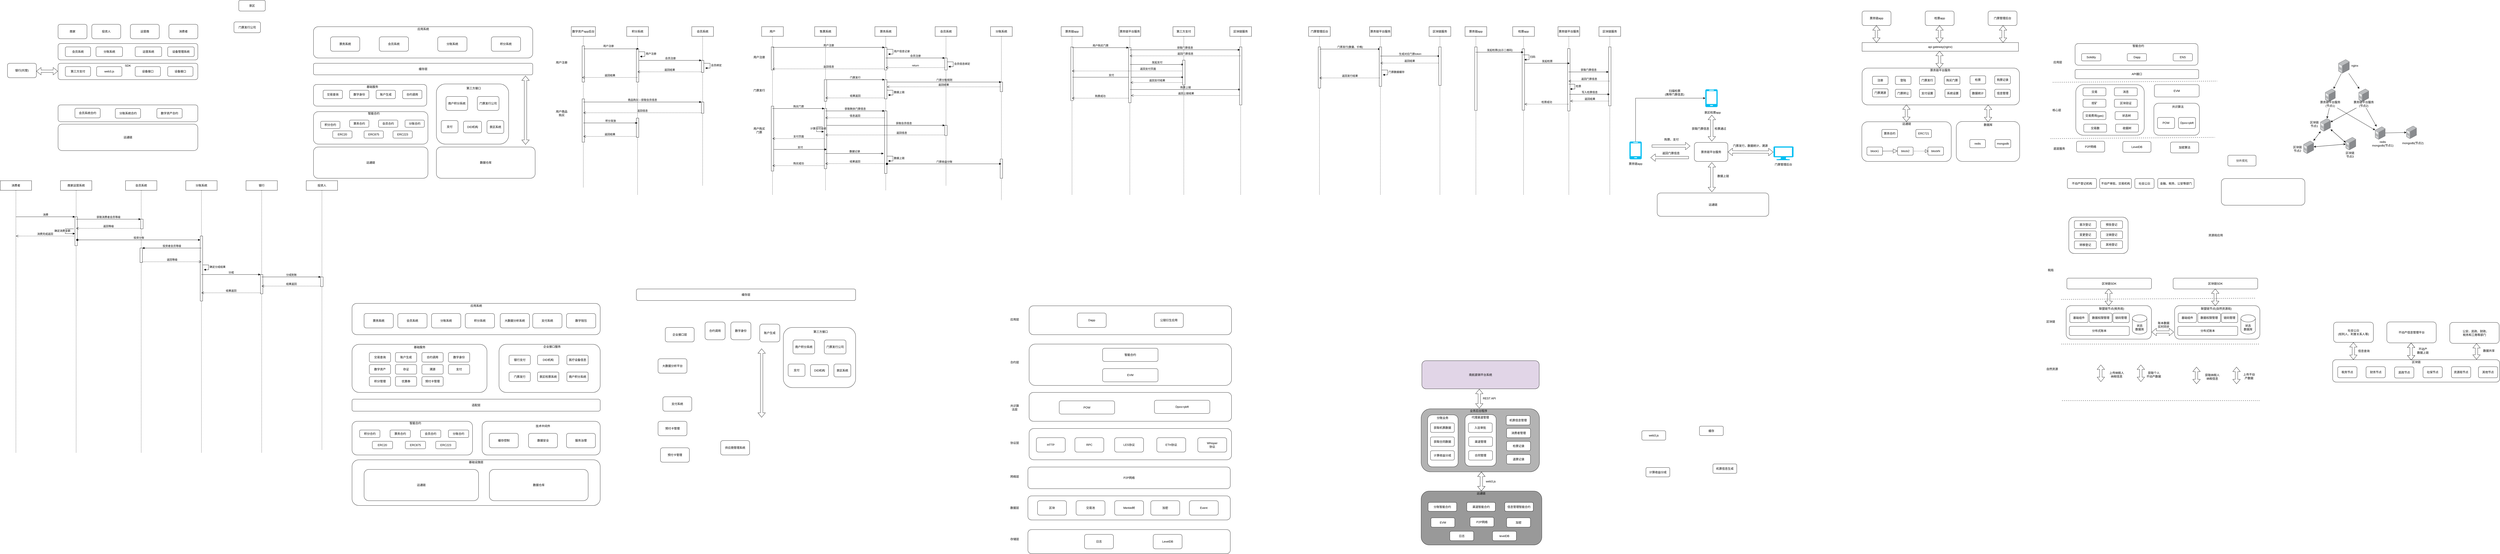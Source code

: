 <mxfile version="13.8.2" type="github">
  <diagram id="gWS3yvvaSbKcGtaQ78_x" name="Page-1">
    <mxGraphModel dx="1022" dy="404" grid="0" gridSize="10" guides="1" tooltips="1" connect="1" arrows="1" fold="1" page="1" pageScale="1" pageWidth="850" pageHeight="1100" math="0" shadow="0">
      <root>
        <mxCell id="0" />
        <mxCell id="1" parent="0" />
        <mxCell id="HrBJv-KyF8DuoJu8Pti4-97" value="" style="rounded=1;whiteSpace=wrap;html=1;" parent="1" vertex="1">
          <mxGeometry x="1510" y="1930" width="1030" height="190" as="geometry" />
        </mxCell>
        <mxCell id="CiEnmBUkbcF6pbJvg2K4-7" value="" style="rounded=1;whiteSpace=wrap;html=1;" parent="1" vertex="1">
          <mxGeometry x="290" y="200" width="580" height="68" as="geometry" />
        </mxCell>
        <mxCell id="BprDNQqrNholPSNLy6IK-1" value="银行(托管)" style="rounded=1;whiteSpace=wrap;html=1;" parent="1" vertex="1">
          <mxGeometry x="80" y="282" width="120" height="60" as="geometry" />
        </mxCell>
        <mxCell id="CiEnmBUkbcF6pbJvg2K4-1" value="投资人" style="rounded=1;whiteSpace=wrap;html=1;" parent="1" vertex="1">
          <mxGeometry x="430" y="120" width="120" height="60" as="geometry" />
        </mxCell>
        <mxCell id="CiEnmBUkbcF6pbJvg2K4-2" value="商家" style="rounded=1;whiteSpace=wrap;html=1;" parent="1" vertex="1">
          <mxGeometry x="290" y="120" width="120" height="60" as="geometry" />
        </mxCell>
        <mxCell id="CiEnmBUkbcF6pbJvg2K4-3" value="会员系统" style="rounded=1;whiteSpace=wrap;html=1;" parent="1" vertex="1">
          <mxGeometry x="320" y="214" width="105" height="40" as="geometry" />
        </mxCell>
        <mxCell id="CiEnmBUkbcF6pbJvg2K4-4" value="消费者" style="rounded=1;whiteSpace=wrap;html=1;" parent="1" vertex="1">
          <mxGeometry x="750" y="120" width="120" height="60" as="geometry" />
        </mxCell>
        <mxCell id="CiEnmBUkbcF6pbJvg2K4-5" value="分账系统" style="rounded=1;whiteSpace=wrap;html=1;" parent="1" vertex="1">
          <mxGeometry x="447.5" y="214" width="110" height="40" as="geometry" />
        </mxCell>
        <mxCell id="CiEnmBUkbcF6pbJvg2K4-8" value="" style="rounded=1;whiteSpace=wrap;html=1;" parent="1" vertex="1">
          <mxGeometry x="290" y="455" width="580" height="70" as="geometry" />
        </mxCell>
        <mxCell id="CiEnmBUkbcF6pbJvg2K4-9" value="会员系统合约" style="rounded=1;whiteSpace=wrap;html=1;" parent="1" vertex="1">
          <mxGeometry x="360" y="469" width="105" height="40" as="geometry" />
        </mxCell>
        <mxCell id="CiEnmBUkbcF6pbJvg2K4-10" value="分账系统合约" style="rounded=1;whiteSpace=wrap;html=1;" parent="1" vertex="1">
          <mxGeometry x="527.5" y="470" width="105" height="40" as="geometry" />
        </mxCell>
        <mxCell id="CiEnmBUkbcF6pbJvg2K4-11" value="" style="rounded=1;whiteSpace=wrap;html=1;" parent="1" vertex="1">
          <mxGeometry x="290" y="535" width="580" height="110" as="geometry" />
        </mxCell>
        <mxCell id="CiEnmBUkbcF6pbJvg2K4-12" value="运通链" style="text;html=1;strokeColor=none;fillColor=none;align=center;verticalAlign=middle;whiteSpace=wrap;rounded=0;" parent="1" vertex="1">
          <mxGeometry x="550" y="580" width="60" height="20" as="geometry" />
        </mxCell>
        <mxCell id="CiEnmBUkbcF6pbJvg2K4-13" value="数字资产合约" style="rounded=1;whiteSpace=wrap;html=1;" parent="1" vertex="1">
          <mxGeometry x="700" y="470" width="105" height="40" as="geometry" />
        </mxCell>
        <mxCell id="CiEnmBUkbcF6pbJvg2K4-14" value="" style="rounded=1;whiteSpace=wrap;html=1;" parent="1" vertex="1">
          <mxGeometry x="290" y="282" width="580" height="68" as="geometry" />
        </mxCell>
        <mxCell id="CiEnmBUkbcF6pbJvg2K4-15" value="SDK" style="text;html=1;strokeColor=none;fillColor=none;align=center;verticalAlign=middle;whiteSpace=wrap;rounded=0;" parent="1" vertex="1">
          <mxGeometry x="560" y="282" width="40" height="20" as="geometry" />
        </mxCell>
        <mxCell id="CiEnmBUkbcF6pbJvg2K4-16" value="第三方支付" style="rounded=1;whiteSpace=wrap;html=1;" parent="1" vertex="1">
          <mxGeometry x="320" y="296" width="105" height="40" as="geometry" />
        </mxCell>
        <mxCell id="CiEnmBUkbcF6pbJvg2K4-17" value="" style="shape=flexArrow;endArrow=classic;startArrow=classic;html=1;entryX=0;entryY=1;entryDx=0;entryDy=0;" parent="1" edge="1">
          <mxGeometry width="50" height="50" relative="1" as="geometry">
            <mxPoint x="200" y="315" as="sourcePoint" />
            <mxPoint x="289" y="315" as="targetPoint" />
          </mxGeometry>
        </mxCell>
        <mxCell id="CiEnmBUkbcF6pbJvg2K4-18" value="运营系统" style="rounded=1;whiteSpace=wrap;html=1;" parent="1" vertex="1">
          <mxGeometry x="610" y="214" width="110" height="40" as="geometry" />
        </mxCell>
        <mxCell id="CiEnmBUkbcF6pbJvg2K4-19" value="web3.js" style="rounded=1;whiteSpace=wrap;html=1;" parent="1" vertex="1">
          <mxGeometry x="450" y="296" width="105" height="40" as="geometry" />
        </mxCell>
        <mxCell id="CiEnmBUkbcF6pbJvg2K4-20" value="设备接口" style="rounded=1;whiteSpace=wrap;html=1;" parent="1" vertex="1">
          <mxGeometry x="610" y="296" width="105" height="40" as="geometry" />
        </mxCell>
        <mxCell id="CiEnmBUkbcF6pbJvg2K4-22" value="设备管理系统" style="rounded=1;whiteSpace=wrap;html=1;" parent="1" vertex="1">
          <mxGeometry x="745" y="214" width="110" height="40" as="geometry" />
        </mxCell>
        <mxCell id="CiEnmBUkbcF6pbJvg2K4-23" value="设备接口" style="rounded=1;whiteSpace=wrap;html=1;" parent="1" vertex="1">
          <mxGeometry x="745" y="296" width="105" height="40" as="geometry" />
        </mxCell>
        <mxCell id="Jug6mpUY5xSc7tQ5enJy-5" value="景区" style="rounded=1;whiteSpace=wrap;html=1;" parent="1" vertex="1">
          <mxGeometry x="1040" y="20" width="110" height="45" as="geometry" />
        </mxCell>
        <mxCell id="Jug6mpUY5xSc7tQ5enJy-7" value="缓存层" style="rounded=1;whiteSpace=wrap;html=1;" parent="1" vertex="1">
          <mxGeometry x="1350" y="282" width="910" height="48" as="geometry" />
        </mxCell>
        <mxCell id="Jug6mpUY5xSc7tQ5enJy-9" value="数据仓库" style="rounded=1;whiteSpace=wrap;html=1;" parent="1" vertex="1">
          <mxGeometry x="1860" y="630" width="410" height="130" as="geometry" />
        </mxCell>
        <mxCell id="Jug6mpUY5xSc7tQ5enJy-14" value="运通链" style="rounded=1;whiteSpace=wrap;html=1;" parent="1" vertex="1">
          <mxGeometry x="1350" y="630" width="475" height="130" as="geometry" />
        </mxCell>
        <mxCell id="Jug6mpUY5xSc7tQ5enJy-42" value="" style="group" parent="1" vertex="1" connectable="0">
          <mxGeometry x="1350" y="483" width="475" height="135" as="geometry" />
        </mxCell>
        <mxCell id="Jug6mpUY5xSc7tQ5enJy-10" value="" style="rounded=1;whiteSpace=wrap;html=1;" parent="Jug6mpUY5xSc7tQ5enJy-42" vertex="1">
          <mxGeometry width="475" height="135" as="geometry" />
        </mxCell>
        <mxCell id="Jug6mpUY5xSc7tQ5enJy-28" value="积分合约" style="rounded=1;whiteSpace=wrap;html=1;" parent="Jug6mpUY5xSc7tQ5enJy-42" vertex="1">
          <mxGeometry x="30" y="40" width="80" height="30" as="geometry" />
        </mxCell>
        <mxCell id="Jug6mpUY5xSc7tQ5enJy-33" value="票务合约" style="rounded=1;whiteSpace=wrap;html=1;" parent="Jug6mpUY5xSc7tQ5enJy-42" vertex="1">
          <mxGeometry x="150" y="35" width="80" height="30" as="geometry" />
        </mxCell>
        <mxCell id="Jug6mpUY5xSc7tQ5enJy-34" value="会员合约" style="rounded=1;whiteSpace=wrap;html=1;" parent="Jug6mpUY5xSc7tQ5enJy-42" vertex="1">
          <mxGeometry x="270" y="35" width="80" height="30" as="geometry" />
        </mxCell>
        <mxCell id="Jug6mpUY5xSc7tQ5enJy-35" value="分账合约" style="rounded=1;whiteSpace=wrap;html=1;" parent="Jug6mpUY5xSc7tQ5enJy-42" vertex="1">
          <mxGeometry x="380" y="35" width="80" height="30" as="geometry" />
        </mxCell>
        <mxCell id="Jug6mpUY5xSc7tQ5enJy-37" value="ERC20" style="rounded=1;whiteSpace=wrap;html=1;" parent="Jug6mpUY5xSc7tQ5enJy-42" vertex="1">
          <mxGeometry x="80" y="80" width="80" height="30" as="geometry" />
        </mxCell>
        <mxCell id="Jug6mpUY5xSc7tQ5enJy-38" value="ERC875" style="rounded=1;whiteSpace=wrap;html=1;" parent="Jug6mpUY5xSc7tQ5enJy-42" vertex="1">
          <mxGeometry x="210" y="80" width="80" height="30" as="geometry" />
        </mxCell>
        <mxCell id="Jug6mpUY5xSc7tQ5enJy-39" value="ERC223" style="rounded=1;whiteSpace=wrap;html=1;" parent="Jug6mpUY5xSc7tQ5enJy-42" vertex="1">
          <mxGeometry x="330" y="80" width="80" height="30" as="geometry" />
        </mxCell>
        <mxCell id="Jug6mpUY5xSc7tQ5enJy-40" value="智能合约" style="text;html=1;strokeColor=none;fillColor=none;align=center;verticalAlign=middle;whiteSpace=wrap;rounded=0;" parent="Jug6mpUY5xSc7tQ5enJy-42" vertex="1">
          <mxGeometry x="218.75" width="62.5" height="15" as="geometry" />
        </mxCell>
        <mxCell id="Jug6mpUY5xSc7tQ5enJy-47" value="门票发行公司" style="rounded=1;whiteSpace=wrap;html=1;" parent="1" vertex="1">
          <mxGeometry x="1020" y="110" width="110" height="45" as="geometry" />
        </mxCell>
        <mxCell id="Jug6mpUY5xSc7tQ5enJy-58" value="" style="group" parent="1" vertex="1" connectable="0">
          <mxGeometry x="1350" y="370" width="470" height="90" as="geometry" />
        </mxCell>
        <mxCell id="Jug6mpUY5xSc7tQ5enJy-32" value="" style="rounded=1;whiteSpace=wrap;html=1;" parent="Jug6mpUY5xSc7tQ5enJy-58" vertex="1">
          <mxGeometry width="470" height="90" as="geometry" />
        </mxCell>
        <mxCell id="Jug6mpUY5xSc7tQ5enJy-24" value="交易查询" style="rounded=1;whiteSpace=wrap;html=1;" parent="Jug6mpUY5xSc7tQ5enJy-58" vertex="1">
          <mxGeometry x="40" y="24" width="80" height="35" as="geometry" />
        </mxCell>
        <mxCell id="Jug6mpUY5xSc7tQ5enJy-26" value="账户生成" style="rounded=1;whiteSpace=wrap;html=1;" parent="Jug6mpUY5xSc7tQ5enJy-58" vertex="1">
          <mxGeometry x="260" y="24" width="80" height="35" as="geometry" />
        </mxCell>
        <mxCell id="Jug6mpUY5xSc7tQ5enJy-27" value="合约调用" style="rounded=1;whiteSpace=wrap;html=1;" parent="Jug6mpUY5xSc7tQ5enJy-58" vertex="1">
          <mxGeometry x="370" y="24" width="80" height="35" as="geometry" />
        </mxCell>
        <mxCell id="Jug6mpUY5xSc7tQ5enJy-45" value="数字身份" style="rounded=1;whiteSpace=wrap;html=1;" parent="Jug6mpUY5xSc7tQ5enJy-58" vertex="1">
          <mxGeometry x="150" y="24" width="80" height="35" as="geometry" />
        </mxCell>
        <mxCell id="Jug6mpUY5xSc7tQ5enJy-51" value="基础服务" style="text;html=1;strokeColor=none;fillColor=none;align=center;verticalAlign=middle;whiteSpace=wrap;rounded=0;" parent="Jug6mpUY5xSc7tQ5enJy-58" vertex="1">
          <mxGeometry x="219" width="51" height="20" as="geometry" />
        </mxCell>
        <mxCell id="Jug6mpUY5xSc7tQ5enJy-63" value="" style="group" parent="1" vertex="1" connectable="0">
          <mxGeometry x="1350" y="130" width="910" height="130" as="geometry" />
        </mxCell>
        <mxCell id="Jug6mpUY5xSc7tQ5enJy-60" value="" style="rounded=1;whiteSpace=wrap;html=1;" parent="Jug6mpUY5xSc7tQ5enJy-63" vertex="1">
          <mxGeometry width="910" height="130" as="geometry" />
        </mxCell>
        <mxCell id="Jug6mpUY5xSc7tQ5enJy-2" value="分账系统" style="rounded=1;whiteSpace=wrap;html=1;" parent="Jug6mpUY5xSc7tQ5enJy-63" vertex="1">
          <mxGeometry x="515.667" y="42" width="121.333" height="60" as="geometry" />
        </mxCell>
        <mxCell id="Jug6mpUY5xSc7tQ5enJy-15" value="会员系统" style="rounded=1;whiteSpace=wrap;html=1;" parent="Jug6mpUY5xSc7tQ5enJy-63" vertex="1">
          <mxGeometry x="273" y="42" width="121.333" height="60" as="geometry" />
        </mxCell>
        <mxCell id="Jug6mpUY5xSc7tQ5enJy-16" value="&lt;meta charset=&quot;utf-8&quot;&gt;&lt;span style=&quot;color: rgb(0, 0, 0); font-family: helvetica; font-size: 12px; font-style: normal; font-weight: 400; letter-spacing: normal; text-align: center; text-indent: 0px; text-transform: none; word-spacing: 0px; background-color: rgb(248, 249, 250); display: inline; float: none;&quot;&gt;票务系统&lt;/span&gt;" style="rounded=1;whiteSpace=wrap;html=1;" parent="Jug6mpUY5xSc7tQ5enJy-63" vertex="1">
          <mxGeometry x="70.778" y="42" width="121.333" height="60" as="geometry" />
        </mxCell>
        <mxCell id="Jug6mpUY5xSc7tQ5enJy-17" value="积分系统" style="rounded=1;whiteSpace=wrap;html=1;" parent="Jug6mpUY5xSc7tQ5enJy-63" vertex="1">
          <mxGeometry x="738.111" y="42" width="121.333" height="60" as="geometry" />
        </mxCell>
        <mxCell id="Jug6mpUY5xSc7tQ5enJy-61" value="应用系统" style="text;html=1;strokeColor=none;fillColor=none;align=center;verticalAlign=middle;whiteSpace=wrap;rounded=0;" parent="Jug6mpUY5xSc7tQ5enJy-63" vertex="1">
          <mxGeometry x="424.667" width="60.667" height="20" as="geometry" />
        </mxCell>
        <mxCell id="Jug6mpUY5xSc7tQ5enJy-59" value="" style="group" parent="1" vertex="1" connectable="0">
          <mxGeometry x="1860" y="358" width="310" height="260" as="geometry" />
        </mxCell>
        <mxCell id="Jug6mpUY5xSc7tQ5enJy-50" value="" style="rounded=1;whiteSpace=wrap;html=1;" parent="Jug6mpUY5xSc7tQ5enJy-59" vertex="1">
          <mxGeometry y="10" width="300" height="250" as="geometry" />
        </mxCell>
        <mxCell id="Jug6mpUY5xSc7tQ5enJy-52" value="支付" style="rounded=1;whiteSpace=wrap;html=1;" parent="Jug6mpUY5xSc7tQ5enJy-59" vertex="1">
          <mxGeometry x="20" y="162" width="70" height="51.18" as="geometry" />
        </mxCell>
        <mxCell id="Jug6mpUY5xSc7tQ5enJy-53" value="第三方接口" style="text;html=1;strokeColor=none;fillColor=none;align=center;verticalAlign=middle;whiteSpace=wrap;rounded=0;" parent="Jug6mpUY5xSc7tQ5enJy-59" vertex="1">
          <mxGeometry x="116.19" y="22" width="77.63" height="11.777" as="geometry" />
        </mxCell>
        <mxCell id="Jug6mpUY5xSc7tQ5enJy-54" value="DID机构" style="rounded=1;whiteSpace=wrap;html=1;" parent="Jug6mpUY5xSc7tQ5enJy-59" vertex="1">
          <mxGeometry x="112.5" y="164.55" width="75" height="48.63" as="geometry" />
        </mxCell>
        <mxCell id="Jug6mpUY5xSc7tQ5enJy-56" value="景区系统" style="rounded=1;whiteSpace=wrap;html=1;" parent="Jug6mpUY5xSc7tQ5enJy-59" vertex="1">
          <mxGeometry x="210" y="162" width="70" height="53.41" as="geometry" />
        </mxCell>
        <mxCell id="Jug6mpUY5xSc7tQ5enJy-57" value="商户积分系统" style="rounded=1;whiteSpace=wrap;html=1;" parent="Jug6mpUY5xSc7tQ5enJy-59" vertex="1">
          <mxGeometry x="40" y="62" width="90" height="58" as="geometry" />
        </mxCell>
        <mxCell id="Jug6mpUY5xSc7tQ5enJy-55" value="门票发行公司" style="rounded=1;whiteSpace=wrap;html=1;" parent="Jug6mpUY5xSc7tQ5enJy-59" vertex="1">
          <mxGeometry x="170" y="62" width="90" height="58" as="geometry" />
        </mxCell>
        <mxCell id="Jug6mpUY5xSc7tQ5enJy-73" value="" style="shape=flexArrow;endArrow=classic;startArrow=classic;html=1;" parent="1" edge="1">
          <mxGeometry width="50" height="50" relative="1" as="geometry">
            <mxPoint x="2230" y="620" as="sourcePoint" />
            <mxPoint x="2230" y="334" as="targetPoint" />
          </mxGeometry>
        </mxCell>
        <mxCell id="pLI54Sb4RbXRS2hWNbkI-1" value="积分系统" style="shape=umlLifeline;perimeter=lifelinePerimeter;whiteSpace=wrap;html=1;container=1;collapsible=0;recursiveResize=0;outlineConnect=0;" parent="1" vertex="1">
          <mxGeometry x="2650" y="130" width="90" height="700" as="geometry" />
        </mxCell>
        <mxCell id="pLI54Sb4RbXRS2hWNbkI-11" value="" style="html=1;points=[];perimeter=orthogonalPerimeter;" parent="pLI54Sb4RbXRS2hWNbkI-1" vertex="1">
          <mxGeometry x="40" y="92" width="10" height="138" as="geometry" />
        </mxCell>
        <mxCell id="pLI54Sb4RbXRS2hWNbkI-30" value="" style="html=1;points=[];perimeter=orthogonalPerimeter;" parent="pLI54Sb4RbXRS2hWNbkI-1" vertex="1">
          <mxGeometry x="40" y="380" width="10" height="80" as="geometry" />
        </mxCell>
        <mxCell id="pLI54Sb4RbXRS2hWNbkI-2" value="会员系统" style="shape=umlLifeline;perimeter=lifelinePerimeter;whiteSpace=wrap;html=1;container=1;collapsible=0;recursiveResize=0;outlineConnect=0;" parent="1" vertex="1">
          <mxGeometry x="2920" y="130" width="90" height="660" as="geometry" />
        </mxCell>
        <mxCell id="pLI54Sb4RbXRS2hWNbkI-17" value="" style="html=1;points=[];perimeter=orthogonalPerimeter;" parent="pLI54Sb4RbXRS2hWNbkI-2" vertex="1">
          <mxGeometry x="40" y="140" width="10" height="50" as="geometry" />
        </mxCell>
        <mxCell id="pLI54Sb4RbXRS2hWNbkI-38" value="" style="html=1;points=[];perimeter=orthogonalPerimeter;" parent="pLI54Sb4RbXRS2hWNbkI-2" vertex="1">
          <mxGeometry x="40" y="313" width="10" height="47" as="geometry" />
        </mxCell>
        <mxCell id="pLI54Sb4RbXRS2hWNbkI-3" value="分账系统" style="shape=umlLifeline;perimeter=lifelinePerimeter;whiteSpace=wrap;html=1;container=1;collapsible=0;recursiveResize=0;outlineConnect=0;" parent="1" vertex="1">
          <mxGeometry x="4160" y="130" width="90" height="720" as="geometry" />
        </mxCell>
        <mxCell id="pLI54Sb4RbXRS2hWNbkI-93" value="" style="html=1;points=[];perimeter=orthogonalPerimeter;" parent="pLI54Sb4RbXRS2hWNbkI-3" vertex="1">
          <mxGeometry x="40" y="550" width="10" height="80" as="geometry" />
        </mxCell>
        <mxCell id="pLI54Sb4RbXRS2hWNbkI-95" value="" style="html=1;points=[];perimeter=orthogonalPerimeter;" parent="pLI54Sb4RbXRS2hWNbkI-3" vertex="1">
          <mxGeometry x="40" y="230" width="10" height="40" as="geometry" />
        </mxCell>
        <mxCell id="pLI54Sb4RbXRS2hWNbkI-4" value="票务系统" style="shape=umlLifeline;perimeter=lifelinePerimeter;whiteSpace=wrap;html=1;container=1;collapsible=0;recursiveResize=0;outlineConnect=0;" parent="1" vertex="1">
          <mxGeometry x="3680" y="130" width="90" height="680" as="geometry" />
        </mxCell>
        <mxCell id="pLI54Sb4RbXRS2hWNbkI-48" value="" style="html=1;points=[];perimeter=orthogonalPerimeter;" parent="pLI54Sb4RbXRS2hWNbkI-4" vertex="1">
          <mxGeometry x="40" y="220" width="10" height="80" as="geometry" />
        </mxCell>
        <mxCell id="pLI54Sb4RbXRS2hWNbkI-52" value="" style="html=1;points=[];perimeter=orthogonalPerimeter;" parent="pLI54Sb4RbXRS2hWNbkI-4" vertex="1">
          <mxGeometry x="40" y="86" width="10" height="94" as="geometry" />
        </mxCell>
        <mxCell id="pLI54Sb4RbXRS2hWNbkI-74" value="" style="html=1;points=[];perimeter=orthogonalPerimeter;" parent="pLI54Sb4RbXRS2hWNbkI-4" vertex="1">
          <mxGeometry x="40" y="350" width="10" height="260" as="geometry" />
        </mxCell>
        <mxCell id="pLI54Sb4RbXRS2hWNbkI-94" value="门票收益分账" style="html=1;verticalAlign=bottom;startArrow=oval;startFill=1;endArrow=block;startSize=8;" parent="pLI54Sb4RbXRS2hWNbkI-4" target="pLI54Sb4RbXRS2hWNbkI-3" edge="1">
          <mxGeometry width="60" relative="1" as="geometry">
            <mxPoint x="50" y="570" as="sourcePoint" />
            <mxPoint x="110" y="570" as="targetPoint" />
          </mxGeometry>
        </mxCell>
        <mxCell id="pLI54Sb4RbXRS2hWNbkI-96" value="门票分账规则" style="html=1;verticalAlign=bottom;endArrow=block;" parent="pLI54Sb4RbXRS2hWNbkI-4" target="pLI54Sb4RbXRS2hWNbkI-3" edge="1">
          <mxGeometry width="80" relative="1" as="geometry">
            <mxPoint x="50" y="230" as="sourcePoint" />
            <mxPoint x="130" y="230" as="targetPoint" />
          </mxGeometry>
        </mxCell>
        <mxCell id="pLI54Sb4RbXRS2hWNbkI-97" value="返回结果" style="html=1;verticalAlign=bottom;endArrow=open;dashed=1;endSize=8;" parent="pLI54Sb4RbXRS2hWNbkI-4" source="pLI54Sb4RbXRS2hWNbkI-95" edge="1">
          <mxGeometry relative="1" as="geometry">
            <mxPoint x="130" y="250" as="sourcePoint" />
            <mxPoint x="50" y="250" as="targetPoint" />
          </mxGeometry>
        </mxCell>
        <mxCell id="pLI54Sb4RbXRS2hWNbkI-6" value="数字资产app后台" style="shape=umlLifeline;perimeter=lifelinePerimeter;whiteSpace=wrap;html=1;container=1;collapsible=0;recursiveResize=0;outlineConnect=0;" parent="1" vertex="1">
          <mxGeometry x="2420" y="130" width="100" height="670" as="geometry" />
        </mxCell>
        <mxCell id="pLI54Sb4RbXRS2hWNbkI-14" value="" style="html=1;points=[];perimeter=orthogonalPerimeter;" parent="pLI54Sb4RbXRS2hWNbkI-6" vertex="1">
          <mxGeometry x="45" y="80" width="10" height="150" as="geometry" />
        </mxCell>
        <mxCell id="pLI54Sb4RbXRS2hWNbkI-33" value="" style="html=1;points=[];perimeter=orthogonalPerimeter;" parent="pLI54Sb4RbXRS2hWNbkI-6" vertex="1">
          <mxGeometry x="45" y="300" width="10" height="180" as="geometry" />
        </mxCell>
        <mxCell id="pLI54Sb4RbXRS2hWNbkI-12" value="" style="html=1;verticalAlign=bottom;endArrow=block;entryX=1;entryY=0;" parent="1" target="pLI54Sb4RbXRS2hWNbkI-11" edge="1">
          <mxGeometry relative="1" as="geometry">
            <mxPoint x="2472" y="222" as="sourcePoint" />
          </mxGeometry>
        </mxCell>
        <mxCell id="pLI54Sb4RbXRS2hWNbkI-23" value="用户注册" style="edgeLabel;html=1;align=center;verticalAlign=middle;resizable=0;points=[];" parent="pLI54Sb4RbXRS2hWNbkI-12" vertex="1" connectable="0">
          <mxGeometry x="-0.132" y="2" relative="1" as="geometry">
            <mxPoint x="3" y="-10" as="offset" />
          </mxGeometry>
        </mxCell>
        <mxCell id="pLI54Sb4RbXRS2hWNbkI-13" value="返回结果" style="html=1;verticalAlign=bottom;endArrow=open;dashed=1;endSize=8;" parent="1" edge="1">
          <mxGeometry relative="1" as="geometry">
            <mxPoint x="2464.5" y="341" as="targetPoint" />
            <mxPoint x="2694.5" y="341" as="sourcePoint" />
            <Array as="points">
              <mxPoint x="2600" y="341" />
            </Array>
          </mxGeometry>
        </mxCell>
        <mxCell id="pLI54Sb4RbXRS2hWNbkI-18" value="会员注册" style="html=1;verticalAlign=bottom;endArrow=block;entryX=0;entryY=0;" parent="1" target="pLI54Sb4RbXRS2hWNbkI-17" edge="1">
          <mxGeometry relative="1" as="geometry">
            <mxPoint x="2701" y="270" as="sourcePoint" />
          </mxGeometry>
        </mxCell>
        <mxCell id="pLI54Sb4RbXRS2hWNbkI-19" value="返回结果" style="html=1;verticalAlign=bottom;endArrow=open;dashed=1;endSize=8;exitX=0;exitY=0.95;" parent="1" source="pLI54Sb4RbXRS2hWNbkI-17" target="pLI54Sb4RbXRS2hWNbkI-1" edge="1">
          <mxGeometry relative="1" as="geometry">
            <mxPoint x="2890" y="316" as="targetPoint" />
          </mxGeometry>
        </mxCell>
        <mxCell id="pLI54Sb4RbXRS2hWNbkI-26" value="用户注册" style="edgeStyle=orthogonalEdgeStyle;html=1;align=left;spacingLeft=2;endArrow=block;rounded=0;entryX=1;entryY=0;" parent="1" edge="1">
          <mxGeometry relative="1" as="geometry">
            <mxPoint x="2700" y="234" as="sourcePoint" />
            <Array as="points">
              <mxPoint x="2725" y="234" />
            </Array>
            <mxPoint x="2705" y="254" as="targetPoint" />
          </mxGeometry>
        </mxCell>
        <mxCell id="pLI54Sb4RbXRS2hWNbkI-29" value="会员绑定" style="edgeStyle=orthogonalEdgeStyle;html=1;align=left;spacingLeft=2;endArrow=block;rounded=0;entryX=1;entryY=0;" parent="1" edge="1">
          <mxGeometry relative="1" as="geometry">
            <mxPoint x="2971" y="282" as="sourcePoint" />
            <Array as="points">
              <mxPoint x="2996" y="282" />
            </Array>
            <mxPoint x="2976" y="302" as="targetPoint" />
          </mxGeometry>
        </mxCell>
        <mxCell id="pLI54Sb4RbXRS2hWNbkI-31" value="积分发放" style="html=1;verticalAlign=bottom;endArrow=block;entryX=0.5;entryY=0.25;entryDx=0;entryDy=0;entryPerimeter=0;" parent="1" source="pLI54Sb4RbXRS2hWNbkI-6" target="pLI54Sb4RbXRS2hWNbkI-30" edge="1">
          <mxGeometry relative="1" as="geometry">
            <mxPoint x="2550" y="425" as="sourcePoint" />
          </mxGeometry>
        </mxCell>
        <mxCell id="pLI54Sb4RbXRS2hWNbkI-39" value="商品购买---获取会员信息" style="html=1;verticalAlign=bottom;endArrow=block;entryX=0;entryY=0;" parent="1" source="pLI54Sb4RbXRS2hWNbkI-6" target="pLI54Sb4RbXRS2hWNbkI-38" edge="1">
          <mxGeometry relative="1" as="geometry">
            <mxPoint x="2890" y="443" as="sourcePoint" />
          </mxGeometry>
        </mxCell>
        <mxCell id="pLI54Sb4RbXRS2hWNbkI-32" value="返回结果" style="html=1;verticalAlign=bottom;endArrow=open;dashed=1;endSize=8;exitX=0;exitY=0.95;" parent="1" source="pLI54Sb4RbXRS2hWNbkI-30" target="pLI54Sb4RbXRS2hWNbkI-6" edge="1">
          <mxGeometry relative="1" as="geometry">
            <mxPoint x="2530" y="566" as="targetPoint" />
          </mxGeometry>
        </mxCell>
        <mxCell id="pLI54Sb4RbXRS2hWNbkI-40" value="返回信息" style="html=1;verticalAlign=bottom;endArrow=open;dashed=1;endSize=8;exitX=0;exitY=0.95;" parent="1" source="pLI54Sb4RbXRS2hWNbkI-38" target="pLI54Sb4RbXRS2hWNbkI-6" edge="1">
          <mxGeometry relative="1" as="geometry">
            <mxPoint x="2890" y="519" as="targetPoint" />
          </mxGeometry>
        </mxCell>
        <mxCell id="pLI54Sb4RbXRS2hWNbkI-44" value="会员系统" style="shape=umlLifeline;perimeter=lifelinePerimeter;whiteSpace=wrap;html=1;container=1;collapsible=0;recursiveResize=0;outlineConnect=0;" parent="1" vertex="1">
          <mxGeometry x="3930" y="130" width="90" height="660" as="geometry" />
        </mxCell>
        <mxCell id="pLI54Sb4RbXRS2hWNbkI-57" value="" style="html=1;points=[];perimeter=orthogonalPerimeter;" parent="pLI54Sb4RbXRS2hWNbkI-44" vertex="1">
          <mxGeometry x="40" y="130" width="10" height="50" as="geometry" />
        </mxCell>
        <mxCell id="pLI54Sb4RbXRS2hWNbkI-84" value="" style="html=1;points=[];perimeter=orthogonalPerimeter;" parent="pLI54Sb4RbXRS2hWNbkI-44" vertex="1">
          <mxGeometry x="40" y="410" width="10" height="42" as="geometry" />
        </mxCell>
        <mxCell id="pLI54Sb4RbXRS2hWNbkI-47" value="售票系统" style="shape=umlLifeline;perimeter=lifelinePerimeter;whiteSpace=wrap;html=1;container=1;collapsible=0;recursiveResize=0;outlineConnect=0;" parent="1" vertex="1">
          <mxGeometry x="3430" y="130" width="90" height="680" as="geometry" />
        </mxCell>
        <mxCell id="pLI54Sb4RbXRS2hWNbkI-67" value="" style="html=1;points=[];perimeter=orthogonalPerimeter;" parent="pLI54Sb4RbXRS2hWNbkI-47" vertex="1">
          <mxGeometry x="40" y="220" width="10" height="90" as="geometry" />
        </mxCell>
        <mxCell id="pLI54Sb4RbXRS2hWNbkI-68" value="" style="html=1;points=[];perimeter=orthogonalPerimeter;" parent="pLI54Sb4RbXRS2hWNbkI-47" vertex="1">
          <mxGeometry x="40" y="340" width="10" height="250" as="geometry" />
        </mxCell>
        <mxCell id="pLI54Sb4RbXRS2hWNbkI-49" value="门票发行" style="html=1;verticalAlign=bottom;endArrow=block;entryX=0;entryY=0;" parent="1" source="pLI54Sb4RbXRS2hWNbkI-47" target="pLI54Sb4RbXRS2hWNbkI-48" edge="1">
          <mxGeometry relative="1" as="geometry">
            <mxPoint x="3650" y="222" as="sourcePoint" />
          </mxGeometry>
        </mxCell>
        <mxCell id="pLI54Sb4RbXRS2hWNbkI-50" value="结果返回" style="html=1;verticalAlign=bottom;endArrow=open;dashed=1;endSize=8;exitX=0;exitY=0.95;" parent="1" source="pLI54Sb4RbXRS2hWNbkI-48" target="pLI54Sb4RbXRS2hWNbkI-47" edge="1">
          <mxGeometry relative="1" as="geometry">
            <mxPoint x="3650" y="298" as="targetPoint" />
          </mxGeometry>
        </mxCell>
        <mxCell id="pLI54Sb4RbXRS2hWNbkI-51" value="用户" style="shape=umlLifeline;perimeter=lifelinePerimeter;whiteSpace=wrap;html=1;container=1;collapsible=0;recursiveResize=0;outlineConnect=0;" parent="1" vertex="1">
          <mxGeometry x="3210" y="130" width="90" height="700" as="geometry" />
        </mxCell>
        <mxCell id="pLI54Sb4RbXRS2hWNbkI-71" value="" style="html=1;points=[];perimeter=orthogonalPerimeter;" parent="pLI54Sb4RbXRS2hWNbkI-51" vertex="1">
          <mxGeometry x="40" y="84" width="10" height="96" as="geometry" />
        </mxCell>
        <mxCell id="pLI54Sb4RbXRS2hWNbkI-90" value="支付" style="html=1;verticalAlign=bottom;endArrow=block;" parent="pLI54Sb4RbXRS2hWNbkI-51" edge="1">
          <mxGeometry width="80" relative="1" as="geometry">
            <mxPoint x="50" y="510" as="sourcePoint" />
            <mxPoint x="270" y="510" as="targetPoint" />
          </mxGeometry>
        </mxCell>
        <mxCell id="pLI54Sb4RbXRS2hWNbkI-92" value="" style="html=1;points=[];perimeter=orthogonalPerimeter;" parent="pLI54Sb4RbXRS2hWNbkI-51" vertex="1">
          <mxGeometry x="40" y="330" width="10" height="270" as="geometry" />
        </mxCell>
        <mxCell id="pLI54Sb4RbXRS2hWNbkI-53" value="用户注册" style="html=1;verticalAlign=bottom;endArrow=block;entryX=0;entryY=0;" parent="1" source="pLI54Sb4RbXRS2hWNbkI-51" target="pLI54Sb4RbXRS2hWNbkI-52" edge="1">
          <mxGeometry relative="1" as="geometry">
            <mxPoint x="3650" y="216" as="sourcePoint" />
          </mxGeometry>
        </mxCell>
        <mxCell id="pLI54Sb4RbXRS2hWNbkI-56" value="用户信息记录" style="edgeStyle=orthogonalEdgeStyle;html=1;align=left;spacingLeft=2;endArrow=block;rounded=0;entryX=1;entryY=0;" parent="1" edge="1">
          <mxGeometry relative="1" as="geometry">
            <mxPoint x="3730" y="224" as="sourcePoint" />
            <Array as="points">
              <mxPoint x="3755" y="224" />
            </Array>
            <mxPoint x="3735" y="244" as="targetPoint" />
          </mxGeometry>
        </mxCell>
        <mxCell id="pLI54Sb4RbXRS2hWNbkI-58" value="会员注册" style="html=1;verticalAlign=bottom;endArrow=block;entryX=0;entryY=0;" parent="1" source="pLI54Sb4RbXRS2hWNbkI-4" target="pLI54Sb4RbXRS2hWNbkI-57" edge="1">
          <mxGeometry relative="1" as="geometry">
            <mxPoint x="3900" y="260" as="sourcePoint" />
          </mxGeometry>
        </mxCell>
        <mxCell id="pLI54Sb4RbXRS2hWNbkI-61" value="会员信息绑定" style="edgeStyle=orthogonalEdgeStyle;html=1;align=left;spacingLeft=2;endArrow=block;rounded=0;entryX=1;entryY=0;" parent="1" edge="1">
          <mxGeometry relative="1" as="geometry">
            <mxPoint x="3980" y="276" as="sourcePoint" />
            <Array as="points">
              <mxPoint x="4005" y="276" />
            </Array>
            <mxPoint x="3985" y="296" as="targetPoint" />
          </mxGeometry>
        </mxCell>
        <mxCell id="pLI54Sb4RbXRS2hWNbkI-59" value="return" style="html=1;verticalAlign=bottom;endArrow=open;dashed=1;endSize=8;" parent="1" target="pLI54Sb4RbXRS2hWNbkI-4" edge="1">
          <mxGeometry relative="1" as="geometry">
            <mxPoint x="3900" y="336" as="targetPoint" />
            <mxPoint x="3971" y="300" as="sourcePoint" />
          </mxGeometry>
        </mxCell>
        <mxCell id="pLI54Sb4RbXRS2hWNbkI-54" value="返回信息" style="html=1;verticalAlign=bottom;endArrow=open;dashed=1;endSize=8;exitX=0;exitY=0.95;" parent="1" source="pLI54Sb4RbXRS2hWNbkI-52" target="pLI54Sb4RbXRS2hWNbkI-51" edge="1">
          <mxGeometry relative="1" as="geometry">
            <mxPoint x="3650" y="292" as="targetPoint" />
          </mxGeometry>
        </mxCell>
        <mxCell id="pLI54Sb4RbXRS2hWNbkI-69" value="购买门票" style="html=1;verticalAlign=bottom;endArrow=block;entryX=0;entryY=0;" parent="1" source="pLI54Sb4RbXRS2hWNbkI-51" target="pLI54Sb4RbXRS2hWNbkI-68" edge="1">
          <mxGeometry relative="1" as="geometry">
            <mxPoint x="3390" y="490" as="sourcePoint" />
          </mxGeometry>
        </mxCell>
        <mxCell id="pLI54Sb4RbXRS2hWNbkI-73" value="数据上链" style="edgeStyle=orthogonalEdgeStyle;html=1;align=left;spacingLeft=2;endArrow=block;rounded=0;entryX=1;entryY=0;" parent="1" edge="1">
          <mxGeometry relative="1" as="geometry">
            <mxPoint x="3730" y="394" as="sourcePoint" />
            <Array as="points">
              <mxPoint x="3755" y="394" />
            </Array>
            <mxPoint x="3735" y="414" as="targetPoint" />
          </mxGeometry>
        </mxCell>
        <mxCell id="pLI54Sb4RbXRS2hWNbkI-75" value="获取剩余门票信息" style="html=1;verticalAlign=bottom;endArrow=block;entryX=0;entryY=0;" parent="1" source="pLI54Sb4RbXRS2hWNbkI-47" target="pLI54Sb4RbXRS2hWNbkI-74" edge="1">
          <mxGeometry relative="1" as="geometry">
            <mxPoint x="3620" y="498" as="sourcePoint" />
          </mxGeometry>
        </mxCell>
        <mxCell id="pLI54Sb4RbXRS2hWNbkI-76" value="信息返回" style="html=1;verticalAlign=bottom;endArrow=open;dashed=1;endSize=8;exitX=-0.1;exitY=0.21;exitDx=0;exitDy=0;exitPerimeter=0;" parent="1" edge="1">
          <mxGeometry relative="1" as="geometry">
            <mxPoint x="3474.5" y="508.6" as="targetPoint" />
            <mxPoint x="3719" y="508.6" as="sourcePoint" />
          </mxGeometry>
        </mxCell>
        <mxCell id="pLI54Sb4RbXRS2hWNbkI-70" value="购买成功" style="html=1;verticalAlign=bottom;endArrow=open;dashed=1;endSize=8;exitX=0;exitY=0.95;" parent="1" source="pLI54Sb4RbXRS2hWNbkI-68" target="pLI54Sb4RbXRS2hWNbkI-51" edge="1">
          <mxGeometry relative="1" as="geometry">
            <mxPoint x="3400" y="569" as="targetPoint" />
          </mxGeometry>
        </mxCell>
        <mxCell id="pLI54Sb4RbXRS2hWNbkI-77" value="数据记录" style="html=1;verticalAlign=bottom;endArrow=block;entryX=-0.4;entryY=0.49;entryDx=0;entryDy=0;entryPerimeter=0;" parent="1" edge="1">
          <mxGeometry width="80" relative="1" as="geometry">
            <mxPoint x="3474.5" y="657" as="sourcePoint" />
            <mxPoint x="3716" y="657" as="targetPoint" />
          </mxGeometry>
        </mxCell>
        <mxCell id="pLI54Sb4RbXRS2hWNbkI-82" value="数据上链" style="edgeStyle=orthogonalEdgeStyle;html=1;align=left;spacingLeft=2;endArrow=block;rounded=0;entryX=1;entryY=0;" parent="1" edge="1">
          <mxGeometry relative="1" as="geometry">
            <mxPoint x="3730" y="668" as="sourcePoint" />
            <Array as="points">
              <mxPoint x="3755" y="668" />
            </Array>
            <mxPoint x="3735" y="688" as="targetPoint" />
          </mxGeometry>
        </mxCell>
        <mxCell id="pLI54Sb4RbXRS2hWNbkI-83" value="结果返回" style="html=1;verticalAlign=bottom;endArrow=open;dashed=1;endSize=8;" parent="1" edge="1">
          <mxGeometry relative="1" as="geometry">
            <mxPoint x="3720" y="699" as="sourcePoint" />
            <mxPoint x="3474.5" y="699" as="targetPoint" />
          </mxGeometry>
        </mxCell>
        <mxCell id="pLI54Sb4RbXRS2hWNbkI-86" value="返回信息" style="html=1;verticalAlign=bottom;endArrow=open;dashed=1;endSize=8;exitX=0;exitY=0.95;" parent="1" source="pLI54Sb4RbXRS2hWNbkI-84" target="pLI54Sb4RbXRS2hWNbkI-47" edge="1">
          <mxGeometry x="-0.274" relative="1" as="geometry">
            <mxPoint x="3890" y="538" as="targetPoint" />
            <mxPoint as="offset" />
          </mxGeometry>
        </mxCell>
        <mxCell id="pLI54Sb4RbXRS2hWNbkI-85" value="获取会员信息" style="html=1;verticalAlign=bottom;endArrow=block;entryX=0;entryY=0;" parent="1" target="pLI54Sb4RbXRS2hWNbkI-84" edge="1">
          <mxGeometry x="0.307" relative="1" as="geometry">
            <mxPoint x="3479" y="540" as="sourcePoint" />
            <mxPoint as="offset" />
          </mxGeometry>
        </mxCell>
        <mxCell id="pLI54Sb4RbXRS2hWNbkI-87" value="计算支付金额" style="edgeStyle=orthogonalEdgeStyle;html=1;align=left;spacingLeft=2;endArrow=block;rounded=0;entryX=1;entryY=0;" parent="1" edge="1">
          <mxGeometry x="-0.333" y="31" relative="1" as="geometry">
            <mxPoint x="3463" y="546" as="sourcePoint" />
            <Array as="points">
              <mxPoint x="3438" y="546" />
              <mxPoint x="3438" y="566" />
            </Array>
            <mxPoint x="3468" y="566" as="targetPoint" />
            <mxPoint x="-61" y="7" as="offset" />
          </mxGeometry>
        </mxCell>
        <mxCell id="pLI54Sb4RbXRS2hWNbkI-88" value="支付页面" style="html=1;verticalAlign=bottom;endArrow=open;dashed=1;endSize=8;" parent="1" source="pLI54Sb4RbXRS2hWNbkI-68" target="pLI54Sb4RbXRS2hWNbkI-51" edge="1">
          <mxGeometry relative="1" as="geometry">
            <mxPoint x="3460" y="590" as="sourcePoint" />
            <mxPoint x="3380" y="590" as="targetPoint" />
          </mxGeometry>
        </mxCell>
        <mxCell id="pLI54Sb4RbXRS2hWNbkI-99" value="用户注册" style="text;html=1;strokeColor=none;fillColor=none;align=center;verticalAlign=middle;whiteSpace=wrap;rounded=0;" parent="1" vertex="1">
          <mxGeometry x="2350" y="268" width="60" height="22" as="geometry" />
        </mxCell>
        <mxCell id="pLI54Sb4RbXRS2hWNbkI-100" value="用户商品购买" style="text;html=1;strokeColor=none;fillColor=none;align=center;verticalAlign=middle;whiteSpace=wrap;rounded=0;" parent="1" vertex="1">
          <mxGeometry x="2350" y="479" width="60" height="22" as="geometry" />
        </mxCell>
        <mxCell id="pLI54Sb4RbXRS2hWNbkI-101" value="用户注册" style="text;html=1;strokeColor=none;fillColor=none;align=center;verticalAlign=middle;whiteSpace=wrap;rounded=0;" parent="1" vertex="1">
          <mxGeometry x="3170" y="246" width="60" height="22" as="geometry" />
        </mxCell>
        <mxCell id="pLI54Sb4RbXRS2hWNbkI-102" value="用户购买门票" style="text;html=1;strokeColor=none;fillColor=none;align=center;verticalAlign=middle;whiteSpace=wrap;rounded=0;" parent="1" vertex="1">
          <mxGeometry x="3170" y="550" width="60" height="22" as="geometry" />
        </mxCell>
        <mxCell id="pLI54Sb4RbXRS2hWNbkI-103" value="门票发行" style="text;html=1;strokeColor=none;fillColor=none;align=center;verticalAlign=middle;whiteSpace=wrap;rounded=0;" parent="1" vertex="1">
          <mxGeometry x="3170" y="384" width="60" height="22" as="geometry" />
        </mxCell>
        <mxCell id="HrBJv-KyF8DuoJu8Pti4-1" value="运营商" style="rounded=1;whiteSpace=wrap;html=1;" parent="1" vertex="1">
          <mxGeometry x="590" y="120" width="120" height="60" as="geometry" />
        </mxCell>
        <mxCell id="HrBJv-KyF8DuoJu8Pti4-2" value="商家运营系统" style="shape=umlLifeline;perimeter=lifelinePerimeter;whiteSpace=wrap;html=1;container=1;collapsible=0;recursiveResize=0;outlineConnect=0;" parent="1" vertex="1">
          <mxGeometry x="300" y="770" width="130" height="1130" as="geometry" />
        </mxCell>
        <mxCell id="HrBJv-KyF8DuoJu8Pti4-10" value="" style="html=1;points=[];perimeter=orthogonalPerimeter;" parent="HrBJv-KyF8DuoJu8Pti4-2" vertex="1">
          <mxGeometry x="60" y="150" width="10" height="120" as="geometry" />
        </mxCell>
        <mxCell id="HrBJv-KyF8DuoJu8Pti4-23" value="确定消费金额" style="edgeStyle=orthogonalEdgeStyle;html=1;align=left;spacingLeft=2;endArrow=block;rounded=0;entryX=1;entryY=0;" parent="HrBJv-KyF8DuoJu8Pti4-2" edge="1">
          <mxGeometry x="-0.263" y="-28" relative="1" as="geometry">
            <mxPoint x="55" y="200" as="sourcePoint" />
            <Array as="points">
              <mxPoint x="20" y="200" />
              <mxPoint x="20" y="220" />
            </Array>
            <mxPoint x="60" y="220" as="targetPoint" />
            <mxPoint x="-21" y="8" as="offset" />
          </mxGeometry>
        </mxCell>
        <mxCell id="HrBJv-KyF8DuoJu8Pti4-4" value="消费者" style="shape=umlLifeline;perimeter=lifelinePerimeter;whiteSpace=wrap;html=1;container=1;collapsible=0;recursiveResize=0;outlineConnect=0;" parent="1" vertex="1">
          <mxGeometry x="50" y="770" width="130" height="1130" as="geometry" />
        </mxCell>
        <mxCell id="HrBJv-KyF8DuoJu8Pti4-6" value="会员系统" style="shape=umlLifeline;perimeter=lifelinePerimeter;whiteSpace=wrap;html=1;container=1;collapsible=0;recursiveResize=0;outlineConnect=0;" parent="1" vertex="1">
          <mxGeometry x="570" y="770" width="130" height="1130" as="geometry" />
        </mxCell>
        <mxCell id="HrBJv-KyF8DuoJu8Pti4-16" value="" style="html=1;points=[];perimeter=orthogonalPerimeter;" parent="HrBJv-KyF8DuoJu8Pti4-6" vertex="1">
          <mxGeometry x="60" y="280" width="10" height="60" as="geometry" />
        </mxCell>
        <mxCell id="HrBJv-KyF8DuoJu8Pti4-19" value="" style="html=1;points=[];perimeter=orthogonalPerimeter;" parent="HrBJv-KyF8DuoJu8Pti4-6" vertex="1">
          <mxGeometry x="63" y="160" width="10" height="40" as="geometry" />
        </mxCell>
        <mxCell id="HrBJv-KyF8DuoJu8Pti4-7" value="分账系统" style="shape=umlLifeline;perimeter=lifelinePerimeter;whiteSpace=wrap;html=1;container=1;collapsible=0;recursiveResize=0;outlineConnect=0;" parent="1" vertex="1">
          <mxGeometry x="820" y="770" width="130" height="1130" as="geometry" />
        </mxCell>
        <mxCell id="HrBJv-KyF8DuoJu8Pti4-13" value="" style="html=1;points=[];perimeter=orthogonalPerimeter;" parent="HrBJv-KyF8DuoJu8Pti4-7" vertex="1">
          <mxGeometry x="60" y="230" width="10" height="270" as="geometry" />
        </mxCell>
        <mxCell id="HrBJv-KyF8DuoJu8Pti4-26" value="确定分成结果" style="edgeStyle=orthogonalEdgeStyle;html=1;align=left;spacingLeft=2;endArrow=block;rounded=0;entryX=1;entryY=0;" parent="HrBJv-KyF8DuoJu8Pti4-7" edge="1">
          <mxGeometry relative="1" as="geometry">
            <mxPoint x="70" y="350" as="sourcePoint" />
            <Array as="points">
              <mxPoint x="95" y="350" />
            </Array>
            <mxPoint x="75" y="370" as="targetPoint" />
          </mxGeometry>
        </mxCell>
        <mxCell id="HrBJv-KyF8DuoJu8Pti4-8" value="银行" style="shape=umlLifeline;perimeter=lifelinePerimeter;whiteSpace=wrap;html=1;container=1;collapsible=0;recursiveResize=0;outlineConnect=0;" parent="1" vertex="1">
          <mxGeometry x="1070" y="770" width="130" height="1130" as="geometry" />
        </mxCell>
        <mxCell id="HrBJv-KyF8DuoJu8Pti4-27" value="" style="html=1;points=[];perimeter=orthogonalPerimeter;" parent="HrBJv-KyF8DuoJu8Pti4-8" vertex="1">
          <mxGeometry x="60" y="390" width="10" height="80" as="geometry" />
        </mxCell>
        <mxCell id="HrBJv-KyF8DuoJu8Pti4-9" value="投资人" style="shape=umlLifeline;perimeter=lifelinePerimeter;whiteSpace=wrap;html=1;container=1;collapsible=0;recursiveResize=0;outlineConnect=0;" parent="1" vertex="1">
          <mxGeometry x="1320" y="770" width="130" height="1120" as="geometry" />
        </mxCell>
        <mxCell id="HrBJv-KyF8DuoJu8Pti4-32" value="" style="html=1;points=[];perimeter=orthogonalPerimeter;" parent="HrBJv-KyF8DuoJu8Pti4-9" vertex="1">
          <mxGeometry x="60" y="400" width="10" height="40" as="geometry" />
        </mxCell>
        <mxCell id="HrBJv-KyF8DuoJu8Pti4-11" value="消费" style="html=1;verticalAlign=bottom;endArrow=block;entryX=0;entryY=0;" parent="1" source="HrBJv-KyF8DuoJu8Pti4-4" target="HrBJv-KyF8DuoJu8Pti4-10" edge="1">
          <mxGeometry relative="1" as="geometry">
            <mxPoint x="290" y="920" as="sourcePoint" />
          </mxGeometry>
        </mxCell>
        <mxCell id="HrBJv-KyF8DuoJu8Pti4-12" value="消费完成返回" style="html=1;verticalAlign=bottom;endArrow=open;dashed=1;endSize=8;exitX=-0.36;exitY=0.667;exitDx=0;exitDy=0;exitPerimeter=0;" parent="1" source="HrBJv-KyF8DuoJu8Pti4-10" target="HrBJv-KyF8DuoJu8Pti4-4" edge="1">
          <mxGeometry relative="1" as="geometry">
            <mxPoint x="290" y="996" as="targetPoint" />
            <mxPoint x="350" y="1034" as="sourcePoint" />
          </mxGeometry>
        </mxCell>
        <mxCell id="HrBJv-KyF8DuoJu8Pti4-14" value="投资分账" style="html=1;verticalAlign=bottom;startArrow=oval;endArrow=block;startSize=8;" parent="1" source="HrBJv-KyF8DuoJu8Pti4-10" edge="1">
          <mxGeometry relative="1" as="geometry">
            <mxPoint x="370" y="960" as="sourcePoint" />
            <mxPoint x="880" y="1016" as="targetPoint" />
          </mxGeometry>
        </mxCell>
        <mxCell id="HrBJv-KyF8DuoJu8Pti4-17" value="投资者会员等级" style="html=1;verticalAlign=bottom;endArrow=block;entryX=1;entryY=0;" parent="1" source="HrBJv-KyF8DuoJu8Pti4-7" target="HrBJv-KyF8DuoJu8Pti4-16" edge="1">
          <mxGeometry relative="1" as="geometry">
            <mxPoint x="700" y="1050" as="sourcePoint" />
          </mxGeometry>
        </mxCell>
        <mxCell id="HrBJv-KyF8DuoJu8Pti4-21" value="返回等级" style="html=1;verticalAlign=bottom;endArrow=open;dashed=1;endSize=8;exitX=0;exitY=0.95;" parent="1" source="HrBJv-KyF8DuoJu8Pti4-19" target="HrBJv-KyF8DuoJu8Pti4-2" edge="1">
          <mxGeometry relative="1" as="geometry">
            <mxPoint x="563" y="1006" as="targetPoint" />
          </mxGeometry>
        </mxCell>
        <mxCell id="HrBJv-KyF8DuoJu8Pti4-20" value="获取消费者会员等级" style="html=1;verticalAlign=bottom;endArrow=block;entryX=0;entryY=0;" parent="1" source="HrBJv-KyF8DuoJu8Pti4-2" target="HrBJv-KyF8DuoJu8Pti4-19" edge="1">
          <mxGeometry relative="1" as="geometry">
            <mxPoint x="563" y="930" as="sourcePoint" />
          </mxGeometry>
        </mxCell>
        <mxCell id="HrBJv-KyF8DuoJu8Pti4-18" value="返回等级" style="html=1;verticalAlign=bottom;endArrow=open;dashed=1;endSize=8;exitX=1;exitY=0.95;" parent="1" source="HrBJv-KyF8DuoJu8Pti4-16" target="HrBJv-KyF8DuoJu8Pti4-7" edge="1">
          <mxGeometry relative="1" as="geometry">
            <mxPoint x="700" y="1107" as="targetPoint" />
          </mxGeometry>
        </mxCell>
        <mxCell id="HrBJv-KyF8DuoJu8Pti4-28" value="分成" style="html=1;verticalAlign=bottom;endArrow=block;entryX=0;entryY=0;" parent="1" source="HrBJv-KyF8DuoJu8Pti4-7" target="HrBJv-KyF8DuoJu8Pti4-27" edge="1">
          <mxGeometry relative="1" as="geometry">
            <mxPoint x="1060" y="1160" as="sourcePoint" />
          </mxGeometry>
        </mxCell>
        <mxCell id="HrBJv-KyF8DuoJu8Pti4-29" value="结果返回" style="html=1;verticalAlign=bottom;endArrow=open;dashed=1;endSize=8;exitX=0;exitY=0.95;" parent="1" source="HrBJv-KyF8DuoJu8Pti4-27" target="HrBJv-KyF8DuoJu8Pti4-7" edge="1">
          <mxGeometry relative="1" as="geometry">
            <mxPoint x="1060" y="1236" as="targetPoint" />
          </mxGeometry>
        </mxCell>
        <mxCell id="HrBJv-KyF8DuoJu8Pti4-33" value="分成到账" style="html=1;verticalAlign=bottom;endArrow=block;entryX=0;entryY=0;" parent="1" source="HrBJv-KyF8DuoJu8Pti4-8" target="HrBJv-KyF8DuoJu8Pti4-32" edge="1">
          <mxGeometry relative="1" as="geometry">
            <mxPoint x="1310" y="1170" as="sourcePoint" />
          </mxGeometry>
        </mxCell>
        <mxCell id="HrBJv-KyF8DuoJu8Pti4-34" value="结果返回" style="html=1;verticalAlign=bottom;endArrow=open;dashed=1;endSize=8;exitX=0;exitY=0.95;" parent="1" source="HrBJv-KyF8DuoJu8Pti4-32" target="HrBJv-KyF8DuoJu8Pti4-8" edge="1">
          <mxGeometry relative="1" as="geometry">
            <mxPoint x="1310" y="1246" as="targetPoint" />
          </mxGeometry>
        </mxCell>
        <mxCell id="HrBJv-KyF8DuoJu8Pti4-36" value="缓存层" style="rounded=1;whiteSpace=wrap;html=1;" parent="1" vertex="1">
          <mxGeometry x="2690" y="1220" width="910" height="48" as="geometry" />
        </mxCell>
        <mxCell id="HrBJv-KyF8DuoJu8Pti4-37" value="数据仓库" style="rounded=1;whiteSpace=wrap;html=1;" parent="1" vertex="1">
          <mxGeometry x="2080" y="1970" width="410" height="130" as="geometry" />
        </mxCell>
        <mxCell id="HrBJv-KyF8DuoJu8Pti4-38" value="运通链" style="rounded=1;whiteSpace=wrap;html=1;" parent="1" vertex="1">
          <mxGeometry x="1560" y="1970" width="475" height="130" as="geometry" />
        </mxCell>
        <mxCell id="HrBJv-KyF8DuoJu8Pti4-39" value="" style="group" parent="1" vertex="1" connectable="0">
          <mxGeometry x="1510" y="1770" width="500" height="140" as="geometry" />
        </mxCell>
        <mxCell id="HrBJv-KyF8DuoJu8Pti4-40" value="" style="rounded=1;whiteSpace=wrap;html=1;" parent="HrBJv-KyF8DuoJu8Pti4-39" vertex="1">
          <mxGeometry width="500" height="140" as="geometry" />
        </mxCell>
        <mxCell id="HrBJv-KyF8DuoJu8Pti4-41" value="积分合约" style="rounded=1;whiteSpace=wrap;html=1;" parent="HrBJv-KyF8DuoJu8Pti4-39" vertex="1">
          <mxGeometry x="31.579" y="36.291" width="84.211" height="31.111" as="geometry" />
        </mxCell>
        <mxCell id="HrBJv-KyF8DuoJu8Pti4-42" value="票务合约" style="rounded=1;whiteSpace=wrap;html=1;" parent="HrBJv-KyF8DuoJu8Pti4-39" vertex="1">
          <mxGeometry x="157.895" y="36.296" width="84.211" height="31.111" as="geometry" />
        </mxCell>
        <mxCell id="HrBJv-KyF8DuoJu8Pti4-43" value="会员合约" style="rounded=1;whiteSpace=wrap;html=1;" parent="HrBJv-KyF8DuoJu8Pti4-39" vertex="1">
          <mxGeometry x="284.211" y="36.296" width="84.211" height="31.111" as="geometry" />
        </mxCell>
        <mxCell id="HrBJv-KyF8DuoJu8Pti4-44" value="分账合约" style="rounded=1;whiteSpace=wrap;html=1;" parent="HrBJv-KyF8DuoJu8Pti4-39" vertex="1">
          <mxGeometry x="400" y="36.296" width="84.211" height="31.111" as="geometry" />
        </mxCell>
        <mxCell id="HrBJv-KyF8DuoJu8Pti4-45" value="ERC20" style="rounded=1;whiteSpace=wrap;html=1;" parent="HrBJv-KyF8DuoJu8Pti4-39" vertex="1">
          <mxGeometry x="84.211" y="82.963" width="84.211" height="31.111" as="geometry" />
        </mxCell>
        <mxCell id="HrBJv-KyF8DuoJu8Pti4-46" value="ERC875" style="rounded=1;whiteSpace=wrap;html=1;" parent="HrBJv-KyF8DuoJu8Pti4-39" vertex="1">
          <mxGeometry x="221.053" y="82.963" width="84.211" height="31.111" as="geometry" />
        </mxCell>
        <mxCell id="HrBJv-KyF8DuoJu8Pti4-47" value="ERC223" style="rounded=1;whiteSpace=wrap;html=1;" parent="HrBJv-KyF8DuoJu8Pti4-39" vertex="1">
          <mxGeometry x="347.368" y="82.963" width="84.211" height="31.111" as="geometry" />
        </mxCell>
        <mxCell id="HrBJv-KyF8DuoJu8Pti4-48" value="智能合约" style="text;html=1;strokeColor=none;fillColor=none;align=center;verticalAlign=middle;whiteSpace=wrap;rounded=0;" parent="HrBJv-KyF8DuoJu8Pti4-39" vertex="1">
          <mxGeometry x="230.263" width="65.789" height="15.556" as="geometry" />
        </mxCell>
        <mxCell id="HrBJv-KyF8DuoJu8Pti4-49" value="" style="group" parent="1" vertex="1" connectable="0">
          <mxGeometry x="1510" y="1450" width="560" height="200" as="geometry" />
        </mxCell>
        <mxCell id="HrBJv-KyF8DuoJu8Pti4-50" value="" style="rounded=1;whiteSpace=wrap;html=1;" parent="HrBJv-KyF8DuoJu8Pti4-49" vertex="1">
          <mxGeometry width="560" height="200.0" as="geometry" />
        </mxCell>
        <mxCell id="HrBJv-KyF8DuoJu8Pti4-55" value="基础服务" style="text;html=1;strokeColor=none;fillColor=none;align=center;verticalAlign=middle;whiteSpace=wrap;rounded=0;" parent="HrBJv-KyF8DuoJu8Pti4-49" vertex="1">
          <mxGeometry x="249.616" y="-10" width="60.766" height="44.444" as="geometry" />
        </mxCell>
        <mxCell id="HrBJv-KyF8DuoJu8Pti4-51" value="交易查询" style="rounded=1;whiteSpace=wrap;html=1;" parent="HrBJv-KyF8DuoJu8Pti4-49" vertex="1">
          <mxGeometry x="71.7" y="34.44" width="88.3" height="39.33" as="geometry" />
        </mxCell>
        <mxCell id="HrBJv-KyF8DuoJu8Pti4-107" value="账户生成" style="rounded=1;whiteSpace=wrap;html=1;" parent="HrBJv-KyF8DuoJu8Pti4-49" vertex="1">
          <mxGeometry x="180" y="34.44" width="88.3" height="39.33" as="geometry" />
        </mxCell>
        <mxCell id="HrBJv-KyF8DuoJu8Pti4-113" value="合约调用" style="rounded=1;whiteSpace=wrap;html=1;" parent="HrBJv-KyF8DuoJu8Pti4-49" vertex="1">
          <mxGeometry x="290" y="34.44" width="88.3" height="39.33" as="geometry" />
        </mxCell>
        <mxCell id="HrBJv-KyF8DuoJu8Pti4-114" value="数字身份" style="rounded=1;whiteSpace=wrap;html=1;" parent="HrBJv-KyF8DuoJu8Pti4-49" vertex="1">
          <mxGeometry x="400" y="34.44" width="88.3" height="39.33" as="geometry" />
        </mxCell>
        <mxCell id="HrBJv-KyF8DuoJu8Pti4-115" value="数字资产" style="rounded=1;whiteSpace=wrap;html=1;" parent="HrBJv-KyF8DuoJu8Pti4-49" vertex="1">
          <mxGeometry x="71.7" y="84.44" width="88.3" height="39.33" as="geometry" />
        </mxCell>
        <mxCell id="HrBJv-KyF8DuoJu8Pti4-116" value="存证" style="rounded=1;whiteSpace=wrap;html=1;" parent="HrBJv-KyF8DuoJu8Pti4-49" vertex="1">
          <mxGeometry x="180" y="84.44" width="88.3" height="39.33" as="geometry" />
        </mxCell>
        <mxCell id="HrBJv-KyF8DuoJu8Pti4-117" value="溯源" style="rounded=1;whiteSpace=wrap;html=1;" parent="HrBJv-KyF8DuoJu8Pti4-49" vertex="1">
          <mxGeometry x="290" y="84.44" width="88.3" height="39.33" as="geometry" />
        </mxCell>
        <mxCell id="HrBJv-KyF8DuoJu8Pti4-118" value="支付" style="rounded=1;whiteSpace=wrap;html=1;" parent="HrBJv-KyF8DuoJu8Pti4-49" vertex="1">
          <mxGeometry x="400" y="84.44" width="88.3" height="39.33" as="geometry" />
        </mxCell>
        <mxCell id="HrBJv-KyF8DuoJu8Pti4-139" value="积分管理" style="rounded=1;whiteSpace=wrap;html=1;" parent="HrBJv-KyF8DuoJu8Pti4-49" vertex="1">
          <mxGeometry x="71.7" y="134.44" width="88.3" height="39.33" as="geometry" />
        </mxCell>
        <mxCell id="HrBJv-KyF8DuoJu8Pti4-141" value="优惠券" style="rounded=1;whiteSpace=wrap;html=1;" parent="HrBJv-KyF8DuoJu8Pti4-49" vertex="1">
          <mxGeometry x="180.0" y="134.44" width="88.3" height="39.33" as="geometry" />
        </mxCell>
        <mxCell id="HrBJv-KyF8DuoJu8Pti4-142" value="预付卡管理" style="rounded=1;whiteSpace=wrap;html=1;" parent="HrBJv-KyF8DuoJu8Pti4-49" vertex="1">
          <mxGeometry x="290.0" y="134.44" width="88.3" height="39.33" as="geometry" />
        </mxCell>
        <mxCell id="HrBJv-KyF8DuoJu8Pti4-56" value="" style="group" parent="1" vertex="1" connectable="0">
          <mxGeometry x="1540" y="1280" width="1000" height="130" as="geometry" />
        </mxCell>
        <mxCell id="HrBJv-KyF8DuoJu8Pti4-57" value="" style="rounded=1;whiteSpace=wrap;html=1;" parent="HrBJv-KyF8DuoJu8Pti4-56" vertex="1">
          <mxGeometry x="-30" width="1030" height="130" as="geometry" />
        </mxCell>
        <mxCell id="HrBJv-KyF8DuoJu8Pti4-58" value="分账系统" style="rounded=1;whiteSpace=wrap;html=1;" parent="HrBJv-KyF8DuoJu8Pti4-56" vertex="1">
          <mxGeometry x="299.997" y="42" width="121.333" height="60" as="geometry" />
        </mxCell>
        <mxCell id="HrBJv-KyF8DuoJu8Pti4-59" value="会员系统" style="rounded=1;whiteSpace=wrap;html=1;" parent="HrBJv-KyF8DuoJu8Pti4-56" vertex="1">
          <mxGeometry x="160" y="42" width="121.333" height="60" as="geometry" />
        </mxCell>
        <mxCell id="HrBJv-KyF8DuoJu8Pti4-60" value="&lt;meta charset=&quot;utf-8&quot;&gt;&lt;span style=&quot;color: rgb(0, 0, 0); font-family: helvetica; font-size: 12px; font-style: normal; font-weight: 400; letter-spacing: normal; text-align: center; text-indent: 0px; text-transform: none; word-spacing: 0px; background-color: rgb(248, 249, 250); display: inline; float: none;&quot;&gt;票务系统&lt;/span&gt;" style="rounded=1;whiteSpace=wrap;html=1;" parent="HrBJv-KyF8DuoJu8Pti4-56" vertex="1">
          <mxGeometry x="19.998" y="42" width="121.333" height="60" as="geometry" />
        </mxCell>
        <mxCell id="HrBJv-KyF8DuoJu8Pti4-61" value="积分系统" style="rounded=1;whiteSpace=wrap;html=1;" parent="HrBJv-KyF8DuoJu8Pti4-56" vertex="1">
          <mxGeometry x="440.001" y="42" width="121.333" height="60" as="geometry" />
        </mxCell>
        <mxCell id="HrBJv-KyF8DuoJu8Pti4-62" value="应用系统" style="text;html=1;strokeColor=none;fillColor=none;align=center;verticalAlign=middle;whiteSpace=wrap;rounded=0;" parent="HrBJv-KyF8DuoJu8Pti4-56" vertex="1">
          <mxGeometry x="454.667" width="60.667" height="20" as="geometry" />
        </mxCell>
        <mxCell id="HrBJv-KyF8DuoJu8Pti4-136" value="大数据分析系统" style="rounded=1;whiteSpace=wrap;html=1;" parent="HrBJv-KyF8DuoJu8Pti4-56" vertex="1">
          <mxGeometry x="585.001" y="42" width="121.333" height="60" as="geometry" />
        </mxCell>
        <mxCell id="HrBJv-KyF8DuoJu8Pti4-137" value="支付系统" style="rounded=1;whiteSpace=wrap;html=1;" parent="HrBJv-KyF8DuoJu8Pti4-56" vertex="1">
          <mxGeometry x="720.001" y="42" width="121.333" height="60" as="geometry" />
        </mxCell>
        <mxCell id="HrBJv-KyF8DuoJu8Pti4-138" value="数字钱包" style="rounded=1;whiteSpace=wrap;html=1;" parent="HrBJv-KyF8DuoJu8Pti4-56" vertex="1">
          <mxGeometry x="860.001" y="42" width="121.333" height="60" as="geometry" />
        </mxCell>
        <mxCell id="HrBJv-KyF8DuoJu8Pti4-63" value="" style="group" parent="1" vertex="1" connectable="0">
          <mxGeometry x="3300" y="1370" width="310" height="260" as="geometry" />
        </mxCell>
        <mxCell id="HrBJv-KyF8DuoJu8Pti4-64" value="" style="rounded=1;whiteSpace=wrap;html=1;" parent="HrBJv-KyF8DuoJu8Pti4-63" vertex="1">
          <mxGeometry y="10" width="300" height="250" as="geometry" />
        </mxCell>
        <mxCell id="HrBJv-KyF8DuoJu8Pti4-65" value="支付" style="rounded=1;whiteSpace=wrap;html=1;" parent="HrBJv-KyF8DuoJu8Pti4-63" vertex="1">
          <mxGeometry x="20" y="162" width="70" height="51.18" as="geometry" />
        </mxCell>
        <mxCell id="HrBJv-KyF8DuoJu8Pti4-66" value="第三方接口" style="text;html=1;strokeColor=none;fillColor=none;align=center;verticalAlign=middle;whiteSpace=wrap;rounded=0;" parent="HrBJv-KyF8DuoJu8Pti4-63" vertex="1">
          <mxGeometry x="116.19" y="22" width="77.63" height="11.777" as="geometry" />
        </mxCell>
        <mxCell id="HrBJv-KyF8DuoJu8Pti4-67" value="DID机构" style="rounded=1;whiteSpace=wrap;html=1;" parent="HrBJv-KyF8DuoJu8Pti4-63" vertex="1">
          <mxGeometry x="112.5" y="164.55" width="75" height="48.63" as="geometry" />
        </mxCell>
        <mxCell id="HrBJv-KyF8DuoJu8Pti4-68" value="景区系统" style="rounded=1;whiteSpace=wrap;html=1;" parent="HrBJv-KyF8DuoJu8Pti4-63" vertex="1">
          <mxGeometry x="210" y="162" width="70" height="53.41" as="geometry" />
        </mxCell>
        <mxCell id="HrBJv-KyF8DuoJu8Pti4-69" value="商户积分系统" style="rounded=1;whiteSpace=wrap;html=1;" parent="HrBJv-KyF8DuoJu8Pti4-63" vertex="1">
          <mxGeometry x="40" y="62" width="90" height="58" as="geometry" />
        </mxCell>
        <mxCell id="HrBJv-KyF8DuoJu8Pti4-70" value="门票发行公司" style="rounded=1;whiteSpace=wrap;html=1;" parent="HrBJv-KyF8DuoJu8Pti4-63" vertex="1">
          <mxGeometry x="170" y="62" width="90" height="58" as="geometry" />
        </mxCell>
        <mxCell id="HrBJv-KyF8DuoJu8Pti4-71" value="" style="shape=flexArrow;endArrow=classic;startArrow=classic;html=1;" parent="1" edge="1">
          <mxGeometry width="50" height="50" relative="1" as="geometry">
            <mxPoint x="3210.0" y="1754" as="sourcePoint" />
            <mxPoint x="3210.0" y="1468" as="targetPoint" />
          </mxGeometry>
        </mxCell>
        <mxCell id="HrBJv-KyF8DuoJu8Pti4-91" value="企业接口层" style="rounded=1;whiteSpace=wrap;html=1;" parent="1" vertex="1">
          <mxGeometry x="2810" y="1380" width="120" height="60" as="geometry" />
        </mxCell>
        <mxCell id="HrBJv-KyF8DuoJu8Pti4-92" value="大数据分析平台" style="rounded=1;whiteSpace=wrap;html=1;" parent="1" vertex="1">
          <mxGeometry x="2780" y="1510" width="120" height="60" as="geometry" />
        </mxCell>
        <mxCell id="HrBJv-KyF8DuoJu8Pti4-93" value="支付系统" style="rounded=1;whiteSpace=wrap;html=1;" parent="1" vertex="1">
          <mxGeometry x="2800" y="1668" width="120" height="60" as="geometry" />
        </mxCell>
        <mxCell id="HrBJv-KyF8DuoJu8Pti4-94" value="预付卡管理" style="rounded=1;whiteSpace=wrap;html=1;" parent="1" vertex="1">
          <mxGeometry x="2780" y="1770" width="120" height="60" as="geometry" />
        </mxCell>
        <mxCell id="HrBJv-KyF8DuoJu8Pti4-95" value="预付卡管理" style="rounded=1;whiteSpace=wrap;html=1;" parent="1" vertex="1">
          <mxGeometry x="2790" y="1880" width="120" height="60" as="geometry" />
        </mxCell>
        <mxCell id="HrBJv-KyF8DuoJu8Pti4-96" value="供应商管理系统" style="rounded=1;whiteSpace=wrap;html=1;" parent="1" vertex="1">
          <mxGeometry x="3040" y="1850" width="120" height="60" as="geometry" />
        </mxCell>
        <mxCell id="HrBJv-KyF8DuoJu8Pti4-98" value="基础设施层" style="text;html=1;strokeColor=none;fillColor=none;align=center;verticalAlign=middle;whiteSpace=wrap;rounded=0;" parent="1" vertex="1">
          <mxGeometry x="1990" y="1930" width="70" height="20" as="geometry" />
        </mxCell>
        <mxCell id="HrBJv-KyF8DuoJu8Pti4-99" value="适配层" style="rounded=1;whiteSpace=wrap;html=1;" parent="1" vertex="1">
          <mxGeometry x="1510" y="1678" width="1030" height="50" as="geometry" />
        </mxCell>
        <mxCell id="HrBJv-KyF8DuoJu8Pti4-100" value="" style="rounded=1;whiteSpace=wrap;html=1;" parent="1" vertex="1">
          <mxGeometry x="2050" y="1770" width="490" height="140" as="geometry" />
        </mxCell>
        <mxCell id="HrBJv-KyF8DuoJu8Pti4-101" value="技术中间件" style="text;html=1;strokeColor=none;fillColor=none;align=center;verticalAlign=middle;whiteSpace=wrap;rounded=0;" parent="1" vertex="1">
          <mxGeometry x="2265" y="1780" width="75" height="20" as="geometry" />
        </mxCell>
        <mxCell id="HrBJv-KyF8DuoJu8Pti4-102" value="缓存控制" style="rounded=1;whiteSpace=wrap;html=1;" parent="1" vertex="1">
          <mxGeometry x="2080" y="1820" width="120" height="60" as="geometry" />
        </mxCell>
        <mxCell id="HrBJv-KyF8DuoJu8Pti4-103" value="数据安全" style="rounded=1;whiteSpace=wrap;html=1;" parent="1" vertex="1">
          <mxGeometry x="2242.5" y="1820" width="120" height="60" as="geometry" />
        </mxCell>
        <mxCell id="HrBJv-KyF8DuoJu8Pti4-104" value="服务治理" style="rounded=1;whiteSpace=wrap;html=1;" parent="1" vertex="1">
          <mxGeometry x="2400" y="1820" width="120" height="60" as="geometry" />
        </mxCell>
        <mxCell id="HrBJv-KyF8DuoJu8Pti4-54" value="数字身份" style="rounded=1;whiteSpace=wrap;html=1;" parent="1" vertex="1">
          <mxGeometry x="3082.003" y="1357.267" width="83.404" height="73.889" as="geometry" />
        </mxCell>
        <mxCell id="HrBJv-KyF8DuoJu8Pti4-52" value="账户生成" style="rounded=1;whiteSpace=wrap;html=1;" parent="1" vertex="1">
          <mxGeometry x="3202.004" y="1366.107" width="83.404" height="73.889" as="geometry" />
        </mxCell>
        <mxCell id="HrBJv-KyF8DuoJu8Pti4-53" value="合约调用" style="rounded=1;whiteSpace=wrap;html=1;" parent="1" vertex="1">
          <mxGeometry x="2975.005" y="1357.267" width="83.404" height="73.889" as="geometry" />
        </mxCell>
        <mxCell id="HrBJv-KyF8DuoJu8Pti4-119" value="" style="rounded=1;whiteSpace=wrap;html=1;" parent="1" vertex="1">
          <mxGeometry x="2120" y="1450" width="420" height="200" as="geometry" />
        </mxCell>
        <mxCell id="HrBJv-KyF8DuoJu8Pti4-120" value="企业接口服务" style="text;html=1;strokeColor=none;fillColor=none;align=center;verticalAlign=middle;whiteSpace=wrap;rounded=0;" parent="1" vertex="1">
          <mxGeometry x="2300" y="1450" width="80" height="20" as="geometry" />
        </mxCell>
        <mxCell id="HrBJv-KyF8DuoJu8Pti4-123" value="银行支付" style="rounded=1;whiteSpace=wrap;html=1;" parent="1" vertex="1">
          <mxGeometry x="2161.7" y="1495.34" width="88.3" height="39.33" as="geometry" />
        </mxCell>
        <mxCell id="HrBJv-KyF8DuoJu8Pti4-124" value="DID机构" style="rounded=1;whiteSpace=wrap;html=1;" parent="1" vertex="1">
          <mxGeometry x="2280" y="1495.34" width="88.3" height="39.33" as="geometry" />
        </mxCell>
        <mxCell id="HrBJv-KyF8DuoJu8Pti4-125" value="医疗设备信息" style="rounded=1;whiteSpace=wrap;html=1;" parent="1" vertex="1">
          <mxGeometry x="2401.7" y="1495.34" width="88.3" height="39.33" as="geometry" />
        </mxCell>
        <mxCell id="HrBJv-KyF8DuoJu8Pti4-126" value="门票发行" style="rounded=1;whiteSpace=wrap;html=1;" parent="1" vertex="1">
          <mxGeometry x="2161.7" y="1565.34" width="88.3" height="39.33" as="geometry" />
        </mxCell>
        <mxCell id="HrBJv-KyF8DuoJu8Pti4-127" value="景区检票系统" style="rounded=1;whiteSpace=wrap;html=1;" parent="1" vertex="1">
          <mxGeometry x="2280" y="1565.34" width="88.3" height="39.33" as="geometry" />
        </mxCell>
        <mxCell id="HrBJv-KyF8DuoJu8Pti4-128" value="商户积分系统" style="rounded=1;whiteSpace=wrap;html=1;" parent="1" vertex="1">
          <mxGeometry x="2401.7" y="1565.34" width="88.3" height="39.33" as="geometry" />
        </mxCell>
        <mxCell id="HrBJv-KyF8DuoJu8Pti4-145" value="" style="rounded=1;whiteSpace=wrap;html=1;" parent="1" vertex="1">
          <mxGeometry x="4320" y="1290" width="840" height="120" as="geometry" />
        </mxCell>
        <mxCell id="HrBJv-KyF8DuoJu8Pti4-146" value="Dapp" style="rounded=1;whiteSpace=wrap;html=1;" parent="1" vertex="1">
          <mxGeometry x="4520" y="1320" width="120" height="60" as="geometry" />
        </mxCell>
        <mxCell id="HrBJv-KyF8DuoJu8Pti4-148" value="公链衍生应用" style="rounded=1;whiteSpace=wrap;html=1;" parent="1" vertex="1">
          <mxGeometry x="4840" y="1320" width="120" height="60" as="geometry" />
        </mxCell>
        <mxCell id="HrBJv-KyF8DuoJu8Pti4-149" value="" style="rounded=1;whiteSpace=wrap;html=1;" parent="1" vertex="1">
          <mxGeometry x="4320" y="1449" width="840" height="172" as="geometry" />
        </mxCell>
        <mxCell id="HrBJv-KyF8DuoJu8Pti4-150" value="智能合约" style="rounded=1;whiteSpace=wrap;html=1;" parent="1" vertex="1">
          <mxGeometry x="4625" y="1466.34" width="230" height="54.99" as="geometry" />
        </mxCell>
        <mxCell id="HrBJv-KyF8DuoJu8Pti4-152" value="EVM" style="rounded=1;whiteSpace=wrap;html=1;" parent="1" vertex="1">
          <mxGeometry x="4625" y="1551" width="230" height="54.99" as="geometry" />
        </mxCell>
        <mxCell id="HrBJv-KyF8DuoJu8Pti4-153" value="" style="rounded=1;whiteSpace=wrap;html=1;" parent="1" vertex="1">
          <mxGeometry x="4320" y="1650" width="840" height="120" as="geometry" />
        </mxCell>
        <mxCell id="HrBJv-KyF8DuoJu8Pti4-154" value="POW" style="rounded=1;whiteSpace=wrap;html=1;" parent="1" vertex="1">
          <mxGeometry x="4445" y="1685.01" width="230" height="54.99" as="geometry" />
        </mxCell>
        <mxCell id="HrBJv-KyF8DuoJu8Pti4-155" value="Dpos+pbft" style="rounded=1;whiteSpace=wrap;html=1;" parent="1" vertex="1">
          <mxGeometry x="4840" y="1682.5" width="230" height="54.99" as="geometry" />
        </mxCell>
        <mxCell id="HrBJv-KyF8DuoJu8Pti4-156" value="" style="rounded=1;whiteSpace=wrap;html=1;" parent="1" vertex="1">
          <mxGeometry x="4320" y="1800" width="840" height="130" as="geometry" />
        </mxCell>
        <mxCell id="HrBJv-KyF8DuoJu8Pti4-159" value="HTTP" style="rounded=1;whiteSpace=wrap;html=1;" parent="1" vertex="1">
          <mxGeometry x="4350" y="1838" width="120" height="60" as="geometry" />
        </mxCell>
        <mxCell id="HrBJv-KyF8DuoJu8Pti4-160" value="RPC" style="rounded=1;whiteSpace=wrap;html=1;" parent="1" vertex="1">
          <mxGeometry x="4510" y="1838" width="120" height="60" as="geometry" />
        </mxCell>
        <mxCell id="HrBJv-KyF8DuoJu8Pti4-161" value="LES协议" style="rounded=1;whiteSpace=wrap;html=1;" parent="1" vertex="1">
          <mxGeometry x="4675" y="1838" width="120" height="60" as="geometry" />
        </mxCell>
        <mxCell id="HrBJv-KyF8DuoJu8Pti4-162" value="ETH协议" style="rounded=1;whiteSpace=wrap;html=1;" parent="1" vertex="1">
          <mxGeometry x="4850" y="1838" width="120" height="60" as="geometry" />
        </mxCell>
        <mxCell id="HrBJv-KyF8DuoJu8Pti4-163" value="Whisper&lt;br&gt;协议" style="rounded=1;whiteSpace=wrap;html=1;" parent="1" vertex="1">
          <mxGeometry x="5020" y="1838" width="120" height="60" as="geometry" />
        </mxCell>
        <mxCell id="HrBJv-KyF8DuoJu8Pti4-164" value="P2P网络" style="rounded=1;whiteSpace=wrap;html=1;" parent="1" vertex="1">
          <mxGeometry x="4315" y="1960" width="840" height="90" as="geometry" />
        </mxCell>
        <mxCell id="HrBJv-KyF8DuoJu8Pti4-165" value="" style="rounded=1;whiteSpace=wrap;html=1;" parent="1" vertex="1">
          <mxGeometry x="4315" y="2080" width="840" height="100" as="geometry" />
        </mxCell>
        <mxCell id="HrBJv-KyF8DuoJu8Pti4-166" value="区块" style="rounded=1;whiteSpace=wrap;html=1;" parent="1" vertex="1">
          <mxGeometry x="4355" y="2100" width="120" height="60" as="geometry" />
        </mxCell>
        <mxCell id="HrBJv-KyF8DuoJu8Pti4-167" value="交易池" style="rounded=1;whiteSpace=wrap;html=1;" parent="1" vertex="1">
          <mxGeometry x="4515" y="2100" width="120" height="60" as="geometry" />
        </mxCell>
        <mxCell id="HrBJv-KyF8DuoJu8Pti4-168" value="Merkle树" style="rounded=1;whiteSpace=wrap;html=1;" parent="1" vertex="1">
          <mxGeometry x="4675" y="2100" width="120" height="60" as="geometry" />
        </mxCell>
        <mxCell id="HrBJv-KyF8DuoJu8Pti4-169" value="加密" style="rounded=1;whiteSpace=wrap;html=1;" parent="1" vertex="1">
          <mxGeometry x="4825" y="2100" width="120" height="60" as="geometry" />
        </mxCell>
        <mxCell id="HrBJv-KyF8DuoJu8Pti4-170" value="Event" style="rounded=1;whiteSpace=wrap;html=1;" parent="1" vertex="1">
          <mxGeometry x="4985" y="2100" width="120" height="60" as="geometry" />
        </mxCell>
        <mxCell id="HrBJv-KyF8DuoJu8Pti4-171" value="" style="rounded=1;whiteSpace=wrap;html=1;" parent="1" vertex="1">
          <mxGeometry x="4315" y="2220" width="840" height="100" as="geometry" />
        </mxCell>
        <mxCell id="HrBJv-KyF8DuoJu8Pti4-172" value="日志" style="rounded=1;whiteSpace=wrap;html=1;" parent="1" vertex="1">
          <mxGeometry x="4550" y="2240" width="120" height="60" as="geometry" />
        </mxCell>
        <mxCell id="HrBJv-KyF8DuoJu8Pti4-173" value="LevelDB" style="rounded=1;whiteSpace=wrap;html=1;" parent="1" vertex="1">
          <mxGeometry x="4835" y="2240" width="120" height="60" as="geometry" />
        </mxCell>
        <mxCell id="HrBJv-KyF8DuoJu8Pti4-175" value="应用层" style="text;html=1;strokeColor=none;fillColor=none;align=center;verticalAlign=middle;whiteSpace=wrap;rounded=0;" parent="1" vertex="1">
          <mxGeometry x="4240" y="1337" width="40" height="20" as="geometry" />
        </mxCell>
        <mxCell id="HrBJv-KyF8DuoJu8Pti4-176" value="合约层" style="text;html=1;strokeColor=none;fillColor=none;align=center;verticalAlign=middle;whiteSpace=wrap;rounded=0;" parent="1" vertex="1">
          <mxGeometry x="4240" y="1514.67" width="40" height="20" as="geometry" />
        </mxCell>
        <mxCell id="HrBJv-KyF8DuoJu8Pti4-177" value="共识算法层" style="text;html=1;strokeColor=none;fillColor=none;align=center;verticalAlign=middle;whiteSpace=wrap;rounded=0;" parent="1" vertex="1">
          <mxGeometry x="4240" y="1702.51" width="40" height="20" as="geometry" />
        </mxCell>
        <mxCell id="HrBJv-KyF8DuoJu8Pti4-178" value="协议层" style="text;html=1;strokeColor=none;fillColor=none;align=center;verticalAlign=middle;whiteSpace=wrap;rounded=0;" parent="1" vertex="1">
          <mxGeometry x="4240" y="1850" width="40" height="20" as="geometry" />
        </mxCell>
        <mxCell id="HrBJv-KyF8DuoJu8Pti4-179" value="网络层" style="text;html=1;strokeColor=none;fillColor=none;align=center;verticalAlign=middle;whiteSpace=wrap;rounded=0;" parent="1" vertex="1">
          <mxGeometry x="4240" y="1990" width="40" height="20" as="geometry" />
        </mxCell>
        <mxCell id="HrBJv-KyF8DuoJu8Pti4-180" value="数据层" style="text;html=1;strokeColor=none;fillColor=none;align=center;verticalAlign=middle;whiteSpace=wrap;rounded=0;" parent="1" vertex="1">
          <mxGeometry x="4240" y="2120" width="40" height="20" as="geometry" />
        </mxCell>
        <mxCell id="HrBJv-KyF8DuoJu8Pti4-181" value="存储层" style="text;html=1;strokeColor=none;fillColor=none;align=center;verticalAlign=middle;whiteSpace=wrap;rounded=0;" parent="1" vertex="1">
          <mxGeometry x="4240" y="2250" width="40" height="20" as="geometry" />
        </mxCell>
        <mxCell id="hFvRFUYeogGbBl0AptH3-1" value="" style="rounded=1;whiteSpace=wrap;html=1;fillColor=#999999;" parent="1" vertex="1">
          <mxGeometry x="5947" y="2060" width="501" height="224" as="geometry" />
        </mxCell>
        <mxCell id="hFvRFUYeogGbBl0AptH3-2" value="分账智能合约" style="rounded=1;whiteSpace=wrap;html=1;" parent="1" vertex="1">
          <mxGeometry x="5976" y="2107" width="118.37" height="37" as="geometry" />
        </mxCell>
        <mxCell id="hFvRFUYeogGbBl0AptH3-5" value="" style="rounded=1;whiteSpace=wrap;html=1;fillColor=#B3B3B3;" parent="1" vertex="1">
          <mxGeometry x="5947" y="1718" width="491" height="262.01" as="geometry" />
        </mxCell>
        <mxCell id="hFvRFUYeogGbBl0AptH3-8" value="业务后台程序" style="text;html=1;strokeColor=none;fillColor=none;align=center;verticalAlign=middle;whiteSpace=wrap;rounded=0;" parent="1" vertex="1">
          <mxGeometry x="6140" y="1717.49" width="91" height="20" as="geometry" />
        </mxCell>
        <mxCell id="hFvRFUYeogGbBl0AptH3-9" value="" style="shape=flexArrow;endArrow=classic;startArrow=classic;html=1;" parent="1" edge="1">
          <mxGeometry width="50" height="50" relative="1" as="geometry">
            <mxPoint x="6196.79" y="2060.01" as="sourcePoint" />
            <mxPoint x="6197" y="1980.01" as="targetPoint" />
            <Array as="points">
              <mxPoint x="6197" y="2016.01" />
            </Array>
          </mxGeometry>
        </mxCell>
        <mxCell id="hFvRFUYeogGbBl0AptH3-10" value="web3.js" style="rounded=1;whiteSpace=wrap;html=1;" parent="1" vertex="1">
          <mxGeometry x="6863" y="1809.26" width="99" height="39" as="geometry" />
        </mxCell>
        <mxCell id="hFvRFUYeogGbBl0AptH3-11" value="" style="rounded=1;whiteSpace=wrap;html=1;" parent="1" vertex="1">
          <mxGeometry x="5974" y="1743.26" width="126.25" height="216" as="geometry" />
        </mxCell>
        <mxCell id="hFvRFUYeogGbBl0AptH3-12" value="P2P网络" style="rounded=1;whiteSpace=wrap;html=1;" parent="1" vertex="1">
          <mxGeometry x="6150" y="2169" width="99" height="39" as="geometry" />
        </mxCell>
        <mxCell id="hFvRFUYeogGbBl0AptH3-13" value="缓存" style="rounded=1;whiteSpace=wrap;html=1;" parent="1" vertex="1">
          <mxGeometry x="7102" y="1790.26" width="99" height="39" as="geometry" />
        </mxCell>
        <mxCell id="hFvRFUYeogGbBl0AptH3-15" value="南航直销平台系统" style="rounded=1;whiteSpace=wrap;html=1;fillColor=#E1D5E7;" parent="1" vertex="1">
          <mxGeometry x="5950" y="1518" width="487" height="117" as="geometry" />
        </mxCell>
        <mxCell id="hFvRFUYeogGbBl0AptH3-16" value="" style="shape=flexArrow;endArrow=classic;startArrow=classic;html=1;" parent="1" edge="1">
          <mxGeometry width="50" height="50" relative="1" as="geometry">
            <mxPoint x="6188.29" y="1716" as="sourcePoint" />
            <mxPoint x="6188.5" y="1636" as="targetPoint" />
          </mxGeometry>
        </mxCell>
        <mxCell id="hFvRFUYeogGbBl0AptH3-17" value="REST API" style="text;html=1;strokeColor=none;fillColor=none;align=center;verticalAlign=middle;whiteSpace=wrap;rounded=0;" parent="1" vertex="1">
          <mxGeometry x="6193" y="1665.01" width="74" height="20" as="geometry" />
        </mxCell>
        <mxCell id="hFvRFUYeogGbBl0AptH3-20" value="运通链" style="text;html=1;strokeColor=none;fillColor=none;align=center;verticalAlign=middle;whiteSpace=wrap;rounded=0;" parent="1" vertex="1">
          <mxGeometry x="6175.75" y="2060" width="40" height="20" as="geometry" />
        </mxCell>
        <mxCell id="hFvRFUYeogGbBl0AptH3-23" value="消费者管理" style="rounded=1;whiteSpace=wrap;html=1;" parent="1" vertex="1">
          <mxGeometry x="6301.75" y="1799.26" width="99" height="39" as="geometry" />
        </mxCell>
        <mxCell id="hFvRFUYeogGbBl0AptH3-24" value="&lt;meta charset=&quot;utf-8&quot;&gt;&lt;span style=&quot;color: rgb(0, 0, 0); font-family: helvetica; font-size: 12px; font-style: normal; font-weight: 400; letter-spacing: normal; text-align: center; text-indent: 0px; text-transform: none; word-spacing: 0px; background-color: rgb(248, 249, 250); display: inline; float: none;&quot;&gt;分账业务&lt;/span&gt;" style="text;html=1;strokeColor=none;fillColor=none;align=center;verticalAlign=middle;whiteSpace=wrap;rounded=0;" parent="1" vertex="1">
          <mxGeometry x="6008.13" y="1746.26" width="56" height="20" as="geometry" />
        </mxCell>
        <mxCell id="hFvRFUYeogGbBl0AptH3-25" value="获取机票数据" style="rounded=1;whiteSpace=wrap;html=1;" parent="1" vertex="1">
          <mxGeometry x="5985.69" y="1777" width="99" height="39" as="geometry" />
        </mxCell>
        <mxCell id="hFvRFUYeogGbBl0AptH3-26" value="计算收益分成" style="rounded=1;whiteSpace=wrap;html=1;" parent="1" vertex="1">
          <mxGeometry x="5985.69" y="1892.26" width="99" height="39" as="geometry" />
        </mxCell>
        <mxCell id="hFvRFUYeogGbBl0AptH3-27" value="计算收益分成" style="rounded=1;whiteSpace=wrap;html=1;" parent="1" vertex="1">
          <mxGeometry x="6880" y="1962" width="99" height="39" as="geometry" />
        </mxCell>
        <mxCell id="hFvRFUYeogGbBl0AptH3-28" value="机票信息管理" style="rounded=1;whiteSpace=wrap;html=1;" parent="1" vertex="1">
          <mxGeometry x="6300.25" y="1746.26" width="99" height="39" as="geometry" />
        </mxCell>
        <mxCell id="hFvRFUYeogGbBl0AptH3-29" value="" style="rounded=1;whiteSpace=wrap;html=1;" parent="1" vertex="1">
          <mxGeometry x="6129.25" y="1742.26" width="129" height="214" as="geometry" />
        </mxCell>
        <mxCell id="hFvRFUYeogGbBl0AptH3-30" value="入驻审批" style="rounded=1;whiteSpace=wrap;html=1;" parent="1" vertex="1">
          <mxGeometry x="6143" y="1777" width="99" height="39" as="geometry" />
        </mxCell>
        <mxCell id="hFvRFUYeogGbBl0AptH3-31" value="渠道管理" style="rounded=1;whiteSpace=wrap;html=1;" parent="1" vertex="1">
          <mxGeometry x="6144.25" y="1835" width="99" height="39" as="geometry" />
        </mxCell>
        <mxCell id="hFvRFUYeogGbBl0AptH3-32" value="合同管理" style="rounded=1;whiteSpace=wrap;html=1;" parent="1" vertex="1">
          <mxGeometry x="6144.25" y="1892.26" width="99" height="39" as="geometry" />
        </mxCell>
        <mxCell id="hFvRFUYeogGbBl0AptH3-33" value="获取合同数据" style="rounded=1;whiteSpace=wrap;html=1;" parent="1" vertex="1">
          <mxGeometry x="5985.69" y="1835" width="99" height="39" as="geometry" />
        </mxCell>
        <mxCell id="hFvRFUYeogGbBl0AptH3-34" value="机票信息生成" style="rounded=1;whiteSpace=wrap;html=1;" parent="1" vertex="1">
          <mxGeometry x="7158" y="1947.26" width="99" height="39" as="geometry" />
        </mxCell>
        <mxCell id="hFvRFUYeogGbBl0AptH3-35" value="检票记录" style="rounded=1;whiteSpace=wrap;html=1;" parent="1" vertex="1">
          <mxGeometry x="6301.75" y="1853.26" width="99" height="39" as="geometry" />
        </mxCell>
        <mxCell id="hFvRFUYeogGbBl0AptH3-36" value="退票记录" style="rounded=1;whiteSpace=wrap;html=1;" parent="1" vertex="1">
          <mxGeometry x="6301.75" y="1908.26" width="99" height="39" as="geometry" />
        </mxCell>
        <mxCell id="hFvRFUYeogGbBl0AptH3-37" value="代理渠道管理" style="text;html=1;strokeColor=none;fillColor=none;align=center;verticalAlign=middle;whiteSpace=wrap;rounded=0;" parent="1" vertex="1">
          <mxGeometry x="6154" y="1743.76" width="77" height="20" as="geometry" />
        </mxCell>
        <mxCell id="hFvRFUYeogGbBl0AptH3-44" value="渠道智能合约" style="rounded=1;whiteSpace=wrap;html=1;" parent="1" vertex="1">
          <mxGeometry x="6136.56" y="2107" width="118.37" height="37" as="geometry" />
        </mxCell>
        <mxCell id="hFvRFUYeogGbBl0AptH3-45" value="信息管理智能合约" style="rounded=1;whiteSpace=wrap;html=1;" parent="1" vertex="1">
          <mxGeometry x="6294.06" y="2107" width="118.37" height="37" as="geometry" />
        </mxCell>
        <mxCell id="hFvRFUYeogGbBl0AptH3-50" value="EVM" style="rounded=1;whiteSpace=wrap;html=1;" parent="1" vertex="1">
          <mxGeometry x="5987.63" y="2171" width="99" height="39" as="geometry" />
        </mxCell>
        <mxCell id="hFvRFUYeogGbBl0AptH3-53" value="加密" style="rounded=1;whiteSpace=wrap;html=1;" parent="1" vertex="1">
          <mxGeometry x="6301.75" y="2171" width="99" height="39" as="geometry" />
        </mxCell>
        <mxCell id="hFvRFUYeogGbBl0AptH3-54" value="日志" style="rounded=1;whiteSpace=wrap;html=1;" parent="1" vertex="1">
          <mxGeometry x="6066" y="2227" width="99" height="39" as="geometry" />
        </mxCell>
        <mxCell id="hFvRFUYeogGbBl0AptH3-55" value="levelDB" style="rounded=1;whiteSpace=wrap;html=1;" parent="1" vertex="1">
          <mxGeometry x="6243.25" y="2227" width="99" height="39" as="geometry" />
        </mxCell>
        <mxCell id="hFvRFUYeogGbBl0AptH3-56" value="web3.js" style="text;html=1;strokeColor=none;fillColor=none;align=center;verticalAlign=middle;whiteSpace=wrap;rounded=0;" parent="1" vertex="1">
          <mxGeometry x="6215.75" y="2010" width="40" height="20" as="geometry" />
        </mxCell>
        <mxCell id="NiIk8eh_UTtEaT3ZUyk9-1" value="票务链平台服务" style="rounded=1;whiteSpace=wrap;html=1;" parent="1" vertex="1">
          <mxGeometry x="7080.87" y="611" width="139" height="79" as="geometry" />
        </mxCell>
        <mxCell id="NiIk8eh_UTtEaT3ZUyk9-16" style="edgeStyle=orthogonalEdgeStyle;rounded=0;orthogonalLoop=1;jettySize=auto;html=1;exitX=0.5;exitY=0;exitDx=0;exitDy=0;exitPerimeter=0;entryX=0;entryY=0.5;entryDx=0;entryDy=0;entryPerimeter=0;" parent="1" source="NiIk8eh_UTtEaT3ZUyk9-4" target="NiIk8eh_UTtEaT3ZUyk9-11" edge="1">
          <mxGeometry relative="1" as="geometry" />
        </mxCell>
        <mxCell id="NiIk8eh_UTtEaT3ZUyk9-4" value="" style="verticalLabelPosition=bottom;html=1;verticalAlign=top;align=center;strokeColor=none;fillColor=#00BEF2;shape=mxgraph.azure.mobile;pointerEvents=1;" parent="1" vertex="1">
          <mxGeometry x="6811.44" y="607" width="51" height="74" as="geometry" />
        </mxCell>
        <mxCell id="NiIk8eh_UTtEaT3ZUyk9-5" value="票务链app" style="text;html=1;strokeColor=none;fillColor=none;align=center;verticalAlign=middle;whiteSpace=wrap;rounded=0;" parent="1" vertex="1">
          <mxGeometry x="6805" y="690" width="64" height="20" as="geometry" />
        </mxCell>
        <mxCell id="NiIk8eh_UTtEaT3ZUyk9-6" value="" style="shape=flexArrow;endArrow=classic;html=1;" parent="1" edge="1">
          <mxGeometry width="50" height="50" relative="1" as="geometry">
            <mxPoint x="6904.44" y="626" as="sourcePoint" />
            <mxPoint x="7063.44" y="626" as="targetPoint" />
          </mxGeometry>
        </mxCell>
        <mxCell id="NiIk8eh_UTtEaT3ZUyk9-7" value="购票、支付" style="text;html=1;strokeColor=none;fillColor=none;align=center;verticalAlign=middle;whiteSpace=wrap;rounded=0;" parent="1" vertex="1">
          <mxGeometry x="6935.44" y="589" width="102" height="20" as="geometry" />
        </mxCell>
        <mxCell id="NiIk8eh_UTtEaT3ZUyk9-8" value="" style="shape=flexArrow;endArrow=classic;html=1;" parent="1" edge="1">
          <mxGeometry width="50" height="50" relative="1" as="geometry">
            <mxPoint x="7057.44" y="674" as="sourcePoint" />
            <mxPoint x="6899.44" y="674" as="targetPoint" />
          </mxGeometry>
        </mxCell>
        <mxCell id="NiIk8eh_UTtEaT3ZUyk9-9" value="返回门票信息" style="text;html=1;strokeColor=none;fillColor=none;align=center;verticalAlign=middle;whiteSpace=wrap;rounded=0;" parent="1" vertex="1">
          <mxGeometry x="6935.44" y="646" width="98" height="20" as="geometry" />
        </mxCell>
        <mxCell id="NiIk8eh_UTtEaT3ZUyk9-11" value="" style="verticalLabelPosition=bottom;html=1;verticalAlign=top;align=center;strokeColor=none;fillColor=#00BEF2;shape=mxgraph.azure.mobile;pointerEvents=1;" parent="1" vertex="1">
          <mxGeometry x="7126.44" y="390" width="51" height="74" as="geometry" />
        </mxCell>
        <mxCell id="NiIk8eh_UTtEaT3ZUyk9-12" value="景区检票app" style="text;html=1;strokeColor=none;fillColor=none;align=center;verticalAlign=middle;whiteSpace=wrap;rounded=0;" parent="1" vertex="1">
          <mxGeometry x="7116.44" y="477" width="81" height="20" as="geometry" />
        </mxCell>
        <mxCell id="NiIk8eh_UTtEaT3ZUyk9-17" value="扫描检票&lt;br&gt;(携带门票信息)" style="text;html=1;strokeColor=none;fillColor=none;align=center;verticalAlign=middle;whiteSpace=wrap;rounded=0;" parent="1" vertex="1">
          <mxGeometry x="6955.44" y="394" width="88" height="20" as="geometry" />
        </mxCell>
        <mxCell id="NiIk8eh_UTtEaT3ZUyk9-19" value="" style="shape=flexArrow;endArrow=classic;startArrow=classic;html=1;" parent="1" edge="1">
          <mxGeometry width="50" height="50" relative="1" as="geometry">
            <mxPoint x="7153.44" y="606" as="sourcePoint" />
            <mxPoint x="7153.44" y="497" as="targetPoint" />
          </mxGeometry>
        </mxCell>
        <mxCell id="NiIk8eh_UTtEaT3ZUyk9-20" value="检票通过" style="text;html=1;strokeColor=none;fillColor=none;align=center;verticalAlign=middle;whiteSpace=wrap;rounded=0;" parent="1" vertex="1">
          <mxGeometry x="7157.87" y="544" width="62" height="20" as="geometry" />
        </mxCell>
        <mxCell id="NiIk8eh_UTtEaT3ZUyk9-21" value="获取门票信息" style="text;html=1;strokeColor=none;fillColor=none;align=center;verticalAlign=middle;whiteSpace=wrap;rounded=0;" parent="1" vertex="1">
          <mxGeometry x="7067.69" y="544" width="77" height="20" as="geometry" />
        </mxCell>
        <mxCell id="NiIk8eh_UTtEaT3ZUyk9-22" value="运通链" style="rounded=1;whiteSpace=wrap;html=1;" parent="1" vertex="1">
          <mxGeometry x="6926.69" y="821" width="463" height="97" as="geometry" />
        </mxCell>
        <mxCell id="NiIk8eh_UTtEaT3ZUyk9-23" value="" style="shape=flexArrow;endArrow=classic;startArrow=classic;html=1;" parent="1" edge="1">
          <mxGeometry width="50" height="50" relative="1" as="geometry">
            <mxPoint x="7153.44" y="817" as="sourcePoint" />
            <mxPoint x="7153.44" y="694" as="targetPoint" />
          </mxGeometry>
        </mxCell>
        <mxCell id="NiIk8eh_UTtEaT3ZUyk9-24" value="数据上链" style="text;html=1;strokeColor=none;fillColor=none;align=center;verticalAlign=middle;whiteSpace=wrap;rounded=0;" parent="1" vertex="1">
          <mxGeometry x="7168.44" y="741" width="65" height="20" as="geometry" />
        </mxCell>
        <mxCell id="NiIk8eh_UTtEaT3ZUyk9-29" value="" style="verticalLabelPosition=bottom;html=1;verticalAlign=top;align=center;strokeColor=none;fillColor=#00BEF2;shape=mxgraph.azure.computer;pointerEvents=1;" parent="1" vertex="1">
          <mxGeometry x="7409.44" y="627.5" width="83" height="57" as="geometry" />
        </mxCell>
        <mxCell id="NiIk8eh_UTtEaT3ZUyk9-30" value="" style="shape=flexArrow;endArrow=classic;startArrow=classic;html=1;exitX=1;exitY=0.5;exitDx=0;exitDy=0;" parent="1" source="NiIk8eh_UTtEaT3ZUyk9-1" edge="1">
          <mxGeometry width="50" height="50" relative="1" as="geometry">
            <mxPoint x="7341.44" y="675" as="sourcePoint" />
            <mxPoint x="7408.44" y="651" as="targetPoint" />
          </mxGeometry>
        </mxCell>
        <mxCell id="NiIk8eh_UTtEaT3ZUyk9-31" value="门票管理后台" style="text;html=1;strokeColor=none;fillColor=none;align=center;verticalAlign=middle;whiteSpace=wrap;rounded=0;" parent="1" vertex="1">
          <mxGeometry x="7391.44" y="693" width="119" height="20" as="geometry" />
        </mxCell>
        <mxCell id="NiIk8eh_UTtEaT3ZUyk9-32" value="门票发行，数据统计，溯源" style="text;html=1;strokeColor=none;fillColor=none;align=center;verticalAlign=middle;whiteSpace=wrap;rounded=0;" parent="1" vertex="1">
          <mxGeometry x="7234.88" y="615" width="156.56" height="20" as="geometry" />
        </mxCell>
        <mxCell id="eOOHkbccZkE_3X-nrOzJ-1" value="票务链app" style="shape=umlLifeline;perimeter=lifelinePerimeter;whiteSpace=wrap;html=1;container=1;collapsible=0;recursiveResize=0;outlineConnect=0;" parent="1" vertex="1">
          <mxGeometry x="4453" y="130" width="90" height="700" as="geometry" />
        </mxCell>
        <mxCell id="eOOHkbccZkE_3X-nrOzJ-2" value="" style="html=1;points=[];perimeter=orthogonalPerimeter;" parent="eOOHkbccZkE_3X-nrOzJ-1" vertex="1">
          <mxGeometry x="40" y="84" width="10" height="223" as="geometry" />
        </mxCell>
        <mxCell id="eOOHkbccZkE_3X-nrOzJ-22" value="支付" style="html=1;verticalAlign=bottom;endArrow=block;" parent="eOOHkbccZkE_3X-nrOzJ-1" target="eOOHkbccZkE_3X-nrOzJ-9" edge="1">
          <mxGeometry x="-0.302" width="80" relative="1" as="geometry">
            <mxPoint x="47" y="210" as="sourcePoint" />
            <mxPoint x="127" y="210" as="targetPoint" />
            <mxPoint as="offset" />
          </mxGeometry>
        </mxCell>
        <mxCell id="eOOHkbccZkE_3X-nrOzJ-5" value="票务链平台服务" style="shape=umlLifeline;perimeter=lifelinePerimeter;whiteSpace=wrap;html=1;container=1;collapsible=0;recursiveResize=0;outlineConnect=0;" parent="1" vertex="1">
          <mxGeometry x="4693" y="130" width="90" height="700" as="geometry" />
        </mxCell>
        <mxCell id="eOOHkbccZkE_3X-nrOzJ-15" value="" style="html=1;points=[];perimeter=orthogonalPerimeter;" parent="eOOHkbccZkE_3X-nrOzJ-5" vertex="1">
          <mxGeometry x="40" y="87" width="10" height="229" as="geometry" />
        </mxCell>
        <mxCell id="eOOHkbccZkE_3X-nrOzJ-20" value="发起支付" style="html=1;verticalAlign=bottom;endArrow=block;" parent="eOOHkbccZkE_3X-nrOzJ-5" target="eOOHkbccZkE_3X-nrOzJ-9" edge="1">
          <mxGeometry width="80" relative="1" as="geometry">
            <mxPoint x="46" y="157" as="sourcePoint" />
            <mxPoint x="126" y="157" as="targetPoint" />
          </mxGeometry>
        </mxCell>
        <mxCell id="eOOHkbccZkE_3X-nrOzJ-23" value="返回支付结果" style="html=1;verticalAlign=bottom;endArrow=open;dashed=1;endSize=8;" parent="eOOHkbccZkE_3X-nrOzJ-5" source="eOOHkbccZkE_3X-nrOzJ-9" edge="1">
          <mxGeometry relative="1" as="geometry">
            <mxPoint x="128" y="232" as="sourcePoint" />
            <mxPoint x="48" y="232" as="targetPoint" />
          </mxGeometry>
        </mxCell>
        <mxCell id="eOOHkbccZkE_3X-nrOzJ-25" value="购票上链" style="html=1;verticalAlign=bottom;endArrow=block;" parent="eOOHkbccZkE_3X-nrOzJ-5" target="eOOHkbccZkE_3X-nrOzJ-12" edge="1">
          <mxGeometry width="80" relative="1" as="geometry">
            <mxPoint x="46" y="261" as="sourcePoint" />
            <mxPoint x="126" y="261" as="targetPoint" />
          </mxGeometry>
        </mxCell>
        <mxCell id="eOOHkbccZkE_3X-nrOzJ-26" value="返回上链结果" style="html=1;verticalAlign=bottom;endArrow=open;dashed=1;endSize=8;" parent="eOOHkbccZkE_3X-nrOzJ-5" target="eOOHkbccZkE_3X-nrOzJ-15" edge="1">
          <mxGeometry relative="1" as="geometry">
            <mxPoint x="505" y="286" as="sourcePoint" />
            <mxPoint x="44" y="278" as="targetPoint" />
          </mxGeometry>
        </mxCell>
        <mxCell id="eOOHkbccZkE_3X-nrOzJ-9" value="第三方支付" style="shape=umlLifeline;perimeter=lifelinePerimeter;whiteSpace=wrap;html=1;container=1;collapsible=0;recursiveResize=0;outlineConnect=0;" parent="1" vertex="1">
          <mxGeometry x="4917" y="130" width="90" height="700" as="geometry" />
        </mxCell>
        <mxCell id="eOOHkbccZkE_3X-nrOzJ-10" value="" style="html=1;points=[];perimeter=orthogonalPerimeter;" parent="eOOHkbccZkE_3X-nrOzJ-9" vertex="1">
          <mxGeometry x="40" y="139" width="10" height="103" as="geometry" />
        </mxCell>
        <mxCell id="eOOHkbccZkE_3X-nrOzJ-12" value="区块链服务" style="shape=umlLifeline;perimeter=lifelinePerimeter;whiteSpace=wrap;html=1;container=1;collapsible=0;recursiveResize=0;outlineConnect=0;" parent="1" vertex="1">
          <mxGeometry x="5153" y="130" width="90" height="700" as="geometry" />
        </mxCell>
        <mxCell id="eOOHkbccZkE_3X-nrOzJ-13" value="" style="html=1;points=[];perimeter=orthogonalPerimeter;" parent="eOOHkbccZkE_3X-nrOzJ-12" vertex="1">
          <mxGeometry x="40" y="84" width="10" height="241" as="geometry" />
        </mxCell>
        <mxCell id="eOOHkbccZkE_3X-nrOzJ-16" value="用户购买门票" style="html=1;verticalAlign=bottom;endArrow=block;entryX=0;entryY=0;" parent="1" source="eOOHkbccZkE_3X-nrOzJ-1" target="eOOHkbccZkE_3X-nrOzJ-15" edge="1">
          <mxGeometry relative="1" as="geometry">
            <mxPoint x="4663" y="217" as="sourcePoint" />
          </mxGeometry>
        </mxCell>
        <mxCell id="eOOHkbccZkE_3X-nrOzJ-18" value="获取门票信息" style="html=1;verticalAlign=bottom;endArrow=block;" parent="1" source="eOOHkbccZkE_3X-nrOzJ-5" edge="1">
          <mxGeometry width="80" relative="1" as="geometry">
            <mxPoint x="4778" y="238" as="sourcePoint" />
            <mxPoint x="5195" y="226" as="targetPoint" />
          </mxGeometry>
        </mxCell>
        <mxCell id="eOOHkbccZkE_3X-nrOzJ-19" value="返回门票信息" style="html=1;verticalAlign=bottom;endArrow=open;dashed=1;endSize=8;exitX=0.5;exitY=0.154;exitDx=0;exitDy=0;exitPerimeter=0;" parent="1" source="eOOHkbccZkE_3X-nrOzJ-13" target="eOOHkbccZkE_3X-nrOzJ-5" edge="1">
          <mxGeometry relative="1" as="geometry">
            <mxPoint x="4673" y="303" as="targetPoint" />
            <mxPoint x="4743" y="303" as="sourcePoint" />
          </mxGeometry>
        </mxCell>
        <mxCell id="eOOHkbccZkE_3X-nrOzJ-21" value="返回支付页面" style="html=1;verticalAlign=bottom;endArrow=open;dashed=1;endSize=8;" parent="1" target="eOOHkbccZkE_3X-nrOzJ-1" edge="1">
          <mxGeometry x="-0.382" relative="1" as="geometry">
            <mxPoint x="4727" y="307.997" as="targetPoint" />
            <mxPoint x="4954" y="314" as="sourcePoint" />
            <mxPoint as="offset" />
          </mxGeometry>
        </mxCell>
        <mxCell id="eOOHkbccZkE_3X-nrOzJ-24" value="购票成功" style="html=1;verticalAlign=bottom;endArrow=open;dashed=1;endSize=8;exitX=-0.08;exitY=0.917;exitDx=0;exitDy=0;exitPerimeter=0;" parent="1" source="eOOHkbccZkE_3X-nrOzJ-15" target="eOOHkbccZkE_3X-nrOzJ-1" edge="1">
          <mxGeometry relative="1" as="geometry">
            <mxPoint x="4738" y="378" as="sourcePoint" />
            <mxPoint x="4650" y="378" as="targetPoint" />
          </mxGeometry>
        </mxCell>
        <mxCell id="eOOHkbccZkE_3X-nrOzJ-28" value="门票管理后台" style="shape=umlLifeline;perimeter=lifelinePerimeter;whiteSpace=wrap;html=1;container=1;collapsible=0;recursiveResize=0;outlineConnect=0;" parent="1" vertex="1">
          <mxGeometry x="5480" y="130" width="90" height="700" as="geometry" />
        </mxCell>
        <mxCell id="eOOHkbccZkE_3X-nrOzJ-29" value="" style="html=1;points=[];perimeter=orthogonalPerimeter;" parent="eOOHkbccZkE_3X-nrOzJ-28" vertex="1">
          <mxGeometry x="40" y="84" width="10" height="171" as="geometry" />
        </mxCell>
        <mxCell id="eOOHkbccZkE_3X-nrOzJ-38" value="门票发行(数量、价格)" style="html=1;verticalAlign=bottom;endArrow=block;" parent="eOOHkbccZkE_3X-nrOzJ-28" target="eOOHkbccZkE_3X-nrOzJ-34" edge="1">
          <mxGeometry width="80" relative="1" as="geometry">
            <mxPoint x="46" y="93" as="sourcePoint" />
            <mxPoint x="126" y="93" as="targetPoint" />
          </mxGeometry>
        </mxCell>
        <mxCell id="eOOHkbccZkE_3X-nrOzJ-34" value="票务链平台服务" style="shape=umlLifeline;perimeter=lifelinePerimeter;whiteSpace=wrap;html=1;container=1;collapsible=0;recursiveResize=0;outlineConnect=0;" parent="1" vertex="1">
          <mxGeometry x="5733" y="130" width="90" height="700" as="geometry" />
        </mxCell>
        <mxCell id="eOOHkbccZkE_3X-nrOzJ-35" value="" style="html=1;points=[];perimeter=orthogonalPerimeter;" parent="eOOHkbccZkE_3X-nrOzJ-34" vertex="1">
          <mxGeometry x="40" y="84" width="10" height="164" as="geometry" />
        </mxCell>
        <mxCell id="eOOHkbccZkE_3X-nrOzJ-39" value="生成对应门票token" style="html=1;verticalAlign=bottom;endArrow=block;" parent="eOOHkbccZkE_3X-nrOzJ-34" target="eOOHkbccZkE_3X-nrOzJ-36" edge="1">
          <mxGeometry width="80" relative="1" as="geometry">
            <mxPoint x="44" y="122" as="sourcePoint" />
            <mxPoint x="124" y="122" as="targetPoint" />
          </mxGeometry>
        </mxCell>
        <mxCell id="eOOHkbccZkE_3X-nrOzJ-44" value="门票数据缓存" style="edgeStyle=orthogonalEdgeStyle;html=1;align=left;spacingLeft=2;endArrow=block;rounded=0;entryX=1;entryY=0;" parent="eOOHkbccZkE_3X-nrOzJ-34" edge="1">
          <mxGeometry relative="1" as="geometry">
            <mxPoint x="50" y="180" as="sourcePoint" />
            <Array as="points">
              <mxPoint x="75" y="180" />
            </Array>
            <mxPoint x="55" y="200" as="targetPoint" />
          </mxGeometry>
        </mxCell>
        <mxCell id="eOOHkbccZkE_3X-nrOzJ-36" value="区块链服务" style="shape=umlLifeline;perimeter=lifelinePerimeter;whiteSpace=wrap;html=1;container=1;collapsible=0;recursiveResize=0;outlineConnect=0;" parent="1" vertex="1">
          <mxGeometry x="5980" y="130" width="90" height="700" as="geometry" />
        </mxCell>
        <mxCell id="eOOHkbccZkE_3X-nrOzJ-37" value="" style="html=1;points=[];perimeter=orthogonalPerimeter;" parent="eOOHkbccZkE_3X-nrOzJ-36" vertex="1">
          <mxGeometry x="40" y="84" width="10" height="160" as="geometry" />
        </mxCell>
        <mxCell id="eOOHkbccZkE_3X-nrOzJ-40" value="返回结果" style="html=1;verticalAlign=bottom;endArrow=open;dashed=1;endSize=8;exitX=-0.02;exitY=0.42;exitDx=0;exitDy=0;exitPerimeter=0;" parent="1" source="eOOHkbccZkE_3X-nrOzJ-37" target="eOOHkbccZkE_3X-nrOzJ-34" edge="1">
          <mxGeometry relative="1" as="geometry">
            <mxPoint x="6027" y="281" as="sourcePoint" />
            <mxPoint x="5947" y="281" as="targetPoint" />
          </mxGeometry>
        </mxCell>
        <mxCell id="eOOHkbccZkE_3X-nrOzJ-45" value="返回发行结果" style="html=1;verticalAlign=bottom;endArrow=open;dashed=1;endSize=8;" parent="1" target="eOOHkbccZkE_3X-nrOzJ-28" edge="1">
          <mxGeometry relative="1" as="geometry">
            <mxPoint x="5776" y="343" as="sourcePoint" />
            <mxPoint x="5696" y="343" as="targetPoint" />
          </mxGeometry>
        </mxCell>
        <mxCell id="eOOHkbccZkE_3X-nrOzJ-46" value="票务链app" style="shape=umlLifeline;perimeter=lifelinePerimeter;whiteSpace=wrap;html=1;container=1;collapsible=0;recursiveResize=0;outlineConnect=0;" parent="1" vertex="1">
          <mxGeometry x="6129.25" y="130" width="90" height="700" as="geometry" />
        </mxCell>
        <mxCell id="eOOHkbccZkE_3X-nrOzJ-47" value="" style="html=1;points=[];perimeter=orthogonalPerimeter;" parent="eOOHkbccZkE_3X-nrOzJ-46" vertex="1">
          <mxGeometry x="40" y="84" width="10" height="264" as="geometry" />
        </mxCell>
        <mxCell id="eOOHkbccZkE_3X-nrOzJ-49" value="检票app" style="shape=umlLifeline;perimeter=lifelinePerimeter;whiteSpace=wrap;html=1;container=1;collapsible=0;recursiveResize=0;outlineConnect=0;" parent="1" vertex="1">
          <mxGeometry x="6327" y="130" width="90" height="700" as="geometry" />
        </mxCell>
        <mxCell id="eOOHkbccZkE_3X-nrOzJ-50" value="" style="html=1;points=[];perimeter=orthogonalPerimeter;" parent="eOOHkbccZkE_3X-nrOzJ-49" vertex="1">
          <mxGeometry x="39.25" y="92" width="10" height="255" as="geometry" />
        </mxCell>
        <mxCell id="eOOHkbccZkE_3X-nrOzJ-51" value="区块链服务" style="shape=umlLifeline;perimeter=lifelinePerimeter;whiteSpace=wrap;html=1;container=1;collapsible=0;recursiveResize=0;outlineConnect=0;" parent="1" vertex="1">
          <mxGeometry x="6685" y="130" width="90" height="700" as="geometry" />
        </mxCell>
        <mxCell id="eOOHkbccZkE_3X-nrOzJ-52" value="" style="html=1;points=[];perimeter=orthogonalPerimeter;" parent="eOOHkbccZkE_3X-nrOzJ-51" vertex="1">
          <mxGeometry x="40" y="84" width="10" height="245" as="geometry" />
        </mxCell>
        <mxCell id="eOOHkbccZkE_3X-nrOzJ-53" value="发起检票(出示二维码)" style="html=1;verticalAlign=bottom;endArrow=block;" parent="1" target="eOOHkbccZkE_3X-nrOzJ-49" edge="1">
          <mxGeometry width="80" relative="1" as="geometry">
            <mxPoint x="6173" y="236" as="sourcePoint" />
            <mxPoint x="6253" y="236" as="targetPoint" />
          </mxGeometry>
        </mxCell>
        <mxCell id="eOOHkbccZkE_3X-nrOzJ-54" value="票务链平台服务" style="shape=umlLifeline;perimeter=lifelinePerimeter;whiteSpace=wrap;html=1;container=1;collapsible=0;recursiveResize=0;outlineConnect=0;" parent="1" vertex="1">
          <mxGeometry x="6515" y="130" width="90" height="700" as="geometry" />
        </mxCell>
        <mxCell id="eOOHkbccZkE_3X-nrOzJ-55" value="" style="html=1;points=[];perimeter=orthogonalPerimeter;" parent="eOOHkbccZkE_3X-nrOzJ-54" vertex="1">
          <mxGeometry x="40" y="91" width="10" height="259" as="geometry" />
        </mxCell>
        <mxCell id="eOOHkbccZkE_3X-nrOzJ-60" value="获取门票信息" style="html=1;verticalAlign=bottom;endArrow=block;" parent="eOOHkbccZkE_3X-nrOzJ-54" target="eOOHkbccZkE_3X-nrOzJ-52" edge="1">
          <mxGeometry width="80" relative="1" as="geometry">
            <mxPoint x="44" y="188" as="sourcePoint" />
            <mxPoint x="120" y="188" as="targetPoint" />
          </mxGeometry>
        </mxCell>
        <mxCell id="eOOHkbccZkE_3X-nrOzJ-61" value="返回门票信息" style="html=1;verticalAlign=bottom;endArrow=open;dashed=1;endSize=8;" parent="eOOHkbccZkE_3X-nrOzJ-54" source="eOOHkbccZkE_3X-nrOzJ-51" edge="1">
          <mxGeometry relative="1" as="geometry">
            <mxPoint x="152" y="226" as="sourcePoint" />
            <mxPoint x="44" y="226" as="targetPoint" />
          </mxGeometry>
        </mxCell>
        <mxCell id="eOOHkbccZkE_3X-nrOzJ-63" value="检票" style="edgeStyle=orthogonalEdgeStyle;html=1;align=left;spacingLeft=2;endArrow=block;rounded=0;entryX=1;entryY=0;" parent="eOOHkbccZkE_3X-nrOzJ-54" edge="1">
          <mxGeometry relative="1" as="geometry">
            <mxPoint x="45" y="239" as="sourcePoint" />
            <Array as="points">
              <mxPoint x="70" y="239" />
            </Array>
            <mxPoint x="50" y="259" as="targetPoint" />
          </mxGeometry>
        </mxCell>
        <mxCell id="eOOHkbccZkE_3X-nrOzJ-64" value="写入检票信息" style="html=1;verticalAlign=bottom;endArrow=block;" parent="eOOHkbccZkE_3X-nrOzJ-54" target="eOOHkbccZkE_3X-nrOzJ-51" edge="1">
          <mxGeometry width="80" relative="1" as="geometry">
            <mxPoint x="47" y="281" as="sourcePoint" />
            <mxPoint x="127" y="281" as="targetPoint" />
          </mxGeometry>
        </mxCell>
        <mxCell id="eOOHkbccZkE_3X-nrOzJ-65" value="返回结果" style="html=1;verticalAlign=bottom;endArrow=open;dashed=1;endSize=8;" parent="eOOHkbccZkE_3X-nrOzJ-54" edge="1">
          <mxGeometry relative="1" as="geometry">
            <mxPoint x="212" y="309" as="sourcePoint" />
            <mxPoint x="51" y="309" as="targetPoint" />
          </mxGeometry>
        </mxCell>
        <mxCell id="eOOHkbccZkE_3X-nrOzJ-59" value="扫码" style="edgeStyle=orthogonalEdgeStyle;html=1;align=left;spacingLeft=2;endArrow=block;rounded=0;entryX=1;entryY=0;" parent="1" edge="1">
          <mxGeometry relative="1" as="geometry">
            <mxPoint x="6370" y="247" as="sourcePoint" />
            <Array as="points">
              <mxPoint x="6395" y="247" />
            </Array>
            <mxPoint x="6375" y="267" as="targetPoint" />
          </mxGeometry>
        </mxCell>
        <mxCell id="eOOHkbccZkE_3X-nrOzJ-56" value="发起检票" style="html=1;verticalAlign=bottom;endArrow=block;entryX=0.86;entryY=0.236;entryDx=0;entryDy=0;entryPerimeter=0;" parent="1" source="eOOHkbccZkE_3X-nrOzJ-50" target="eOOHkbccZkE_3X-nrOzJ-55" edge="1">
          <mxGeometry width="80" relative="1" as="geometry">
            <mxPoint x="6371" y="260" as="sourcePoint" />
            <mxPoint x="6560" y="260" as="targetPoint" />
          </mxGeometry>
        </mxCell>
        <mxCell id="eOOHkbccZkE_3X-nrOzJ-66" value="检票成功" style="html=1;verticalAlign=bottom;endArrow=open;dashed=1;endSize=8;" parent="1" target="eOOHkbccZkE_3X-nrOzJ-50" edge="1">
          <mxGeometry relative="1" as="geometry">
            <mxPoint x="6559" y="452" as="sourcePoint" />
            <mxPoint x="6479" y="452" as="targetPoint" />
          </mxGeometry>
        </mxCell>
        <mxCell id="eOOHkbccZkE_3X-nrOzJ-67" value="api gateway(nginx)" style="rounded=0;whiteSpace=wrap;html=1;shadow=0;" parent="1" vertex="1">
          <mxGeometry x="7777" y="196" width="649" height="36" as="geometry" />
        </mxCell>
        <mxCell id="eOOHkbccZkE_3X-nrOzJ-68" value="票务链app" style="rounded=1;whiteSpace=wrap;html=1;shadow=0;" parent="1" vertex="1">
          <mxGeometry x="7777" y="65" width="120" height="60" as="geometry" />
        </mxCell>
        <mxCell id="eOOHkbccZkE_3X-nrOzJ-69" value="检票app" style="rounded=1;whiteSpace=wrap;html=1;shadow=0;" parent="1" vertex="1">
          <mxGeometry x="8039" y="65" width="120" height="60" as="geometry" />
        </mxCell>
        <mxCell id="eOOHkbccZkE_3X-nrOzJ-70" value="门票管理后台" style="rounded=1;whiteSpace=wrap;html=1;shadow=0;" parent="1" vertex="1">
          <mxGeometry x="8300" y="65" width="120" height="60" as="geometry" />
        </mxCell>
        <mxCell id="eOOHkbccZkE_3X-nrOzJ-71" value="" style="shape=flexArrow;endArrow=classic;startArrow=classic;html=1;" parent="1" edge="1">
          <mxGeometry width="50" height="50" relative="1" as="geometry">
            <mxPoint x="7836.5" y="196" as="sourcePoint" />
            <mxPoint x="7836.5" y="125" as="targetPoint" />
          </mxGeometry>
        </mxCell>
        <mxCell id="eOOHkbccZkE_3X-nrOzJ-72" value="" style="shape=flexArrow;endArrow=classic;startArrow=classic;html=1;" parent="1" edge="1">
          <mxGeometry width="50" height="50" relative="1" as="geometry">
            <mxPoint x="8098.5" y="196" as="sourcePoint" />
            <mxPoint x="8098.5" y="125" as="targetPoint" />
          </mxGeometry>
        </mxCell>
        <mxCell id="eOOHkbccZkE_3X-nrOzJ-73" value="" style="shape=flexArrow;endArrow=classic;startArrow=classic;html=1;" parent="1" edge="1">
          <mxGeometry width="50" height="50" relative="1" as="geometry">
            <mxPoint x="8362" y="196" as="sourcePoint" />
            <mxPoint x="8362" y="125" as="targetPoint" />
          </mxGeometry>
        </mxCell>
        <mxCell id="eOOHkbccZkE_3X-nrOzJ-74" value="" style="rounded=1;whiteSpace=wrap;html=1;shadow=0;" parent="1" vertex="1">
          <mxGeometry x="7777" y="302" width="653" height="153" as="geometry" />
        </mxCell>
        <mxCell id="eOOHkbccZkE_3X-nrOzJ-75" value="票务链平台服务" style="text;html=1;strokeColor=none;fillColor=none;align=center;verticalAlign=middle;whiteSpace=wrap;rounded=0;shadow=0;" parent="1" vertex="1">
          <mxGeometry x="8053" y="302" width="97" height="17" as="geometry" />
        </mxCell>
        <mxCell id="eOOHkbccZkE_3X-nrOzJ-76" value="" style="rounded=1;whiteSpace=wrap;html=1;shadow=0;" parent="1" vertex="1">
          <mxGeometry x="7776" y="525" width="371" height="165" as="geometry" />
        </mxCell>
        <mxCell id="eOOHkbccZkE_3X-nrOzJ-78" value="" style="rounded=1;whiteSpace=wrap;html=1;shadow=0;" parent="1" vertex="1">
          <mxGeometry x="8168" y="524" width="263" height="166" as="geometry" />
        </mxCell>
        <mxCell id="eOOHkbccZkE_3X-nrOzJ-79" value="数据库" style="text;html=1;strokeColor=none;fillColor=none;align=center;verticalAlign=middle;whiteSpace=wrap;rounded=0;shadow=0;" parent="1" vertex="1">
          <mxGeometry x="8280" y="528" width="40" height="20" as="geometry" />
        </mxCell>
        <mxCell id="eOOHkbccZkE_3X-nrOzJ-80" value="运通链" style="text;html=1;strokeColor=none;fillColor=none;align=center;verticalAlign=middle;whiteSpace=wrap;rounded=0;shadow=0;" parent="1" vertex="1">
          <mxGeometry x="7941.5" y="524" width="40" height="20" as="geometry" />
        </mxCell>
        <mxCell id="eOOHkbccZkE_3X-nrOzJ-81" value="票务合约" style="rounded=1;whiteSpace=wrap;html=1;shadow=0;" parent="1" vertex="1">
          <mxGeometry x="7859" y="557" width="65" height="34" as="geometry" />
        </mxCell>
        <mxCell id="eOOHkbccZkE_3X-nrOzJ-83" value="block1" style="rounded=1;whiteSpace=wrap;html=1;shadow=0;" parent="1" vertex="1">
          <mxGeometry x="7797" y="630" width="65" height="34" as="geometry" />
        </mxCell>
        <mxCell id="eOOHkbccZkE_3X-nrOzJ-84" value="block2" style="rounded=1;whiteSpace=wrap;html=1;shadow=0;" parent="1" vertex="1">
          <mxGeometry x="7924" y="630" width="65" height="34" as="geometry" />
        </mxCell>
        <mxCell id="eOOHkbccZkE_3X-nrOzJ-85" value="blockN" style="rounded=1;whiteSpace=wrap;html=1;shadow=0;" parent="1" vertex="1">
          <mxGeometry x="8050" y="630" width="65" height="34" as="geometry" />
        </mxCell>
        <mxCell id="eOOHkbccZkE_3X-nrOzJ-89" value="" style="endArrow=block;dashed=1;endFill=0;endSize=12;html=1;" parent="1" edge="1">
          <mxGeometry width="160" relative="1" as="geometry">
            <mxPoint x="7992" y="647" as="sourcePoint" />
            <mxPoint x="8053" y="647" as="targetPoint" />
          </mxGeometry>
        </mxCell>
        <mxCell id="eOOHkbccZkE_3X-nrOzJ-90" value="" style="endArrow=block;endSize=16;endFill=0;html=1;" parent="1" edge="1">
          <mxGeometry width="160" relative="1" as="geometry">
            <mxPoint x="7862" y="647" as="sourcePoint" />
            <mxPoint x="7924" y="646.5" as="targetPoint" />
            <Array as="points" />
          </mxGeometry>
        </mxCell>
        <mxCell id="eOOHkbccZkE_3X-nrOzJ-91" value="ERC721" style="rounded=1;whiteSpace=wrap;html=1;shadow=0;" parent="1" vertex="1">
          <mxGeometry x="8000" y="557" width="65" height="34" as="geometry" />
        </mxCell>
        <mxCell id="eOOHkbccZkE_3X-nrOzJ-92" value="redis" style="rounded=1;whiteSpace=wrap;html=1;shadow=0;" parent="1" vertex="1">
          <mxGeometry x="8224" y="599" width="65" height="34" as="geometry" />
        </mxCell>
        <mxCell id="eOOHkbccZkE_3X-nrOzJ-93" value="mongodb" style="rounded=1;whiteSpace=wrap;html=1;shadow=0;" parent="1" vertex="1">
          <mxGeometry x="8329" y="599" width="65" height="34" as="geometry" />
        </mxCell>
        <mxCell id="eOOHkbccZkE_3X-nrOzJ-94" value="注册" style="rounded=1;whiteSpace=wrap;html=1;shadow=0;" parent="1" vertex="1">
          <mxGeometry x="7820" y="336" width="65" height="34" as="geometry" />
        </mxCell>
        <mxCell id="eOOHkbccZkE_3X-nrOzJ-95" value="数据统计" style="rounded=1;whiteSpace=wrap;html=1;shadow=0;" parent="1" vertex="1">
          <mxGeometry x="8225" y="390" width="65" height="34" as="geometry" />
        </mxCell>
        <mxCell id="eOOHkbccZkE_3X-nrOzJ-96" value="" style="shape=flexArrow;endArrow=classic;startArrow=classic;html=1;" parent="1" edge="1">
          <mxGeometry width="50" height="50" relative="1" as="geometry">
            <mxPoint x="8098.5" y="302" as="sourcePoint" />
            <mxPoint x="8098.5" y="231" as="targetPoint" />
          </mxGeometry>
        </mxCell>
        <mxCell id="eOOHkbccZkE_3X-nrOzJ-97" value="门票发行" style="rounded=1;whiteSpace=wrap;html=1;shadow=0;" parent="1" vertex="1">
          <mxGeometry x="8015" y="336" width="65" height="34" as="geometry" />
        </mxCell>
        <mxCell id="eOOHkbccZkE_3X-nrOzJ-98" value="购买门票" style="rounded=1;whiteSpace=wrap;html=1;shadow=0;" parent="1" vertex="1">
          <mxGeometry x="8118" y="336" width="65" height="34" as="geometry" />
        </mxCell>
        <mxCell id="eOOHkbccZkE_3X-nrOzJ-99" value="检票" style="rounded=1;whiteSpace=wrap;html=1;shadow=0;" parent="1" vertex="1">
          <mxGeometry x="8225" y="334" width="65" height="34" as="geometry" />
        </mxCell>
        <mxCell id="eOOHkbccZkE_3X-nrOzJ-100" value="购票记录" style="rounded=1;whiteSpace=wrap;html=1;shadow=0;" parent="1" vertex="1">
          <mxGeometry x="8327.5" y="334" width="65" height="34" as="geometry" />
        </mxCell>
        <mxCell id="eOOHkbccZkE_3X-nrOzJ-101" value="门票溯源" style="rounded=1;whiteSpace=wrap;html=1;shadow=0;" parent="1" vertex="1">
          <mxGeometry x="7820" y="388" width="65" height="34" as="geometry" />
        </mxCell>
        <mxCell id="eOOHkbccZkE_3X-nrOzJ-102" value="登陆" style="rounded=1;whiteSpace=wrap;html=1;shadow=0;" parent="1" vertex="1">
          <mxGeometry x="7915" y="336" width="65" height="34" as="geometry" />
        </mxCell>
        <mxCell id="eOOHkbccZkE_3X-nrOzJ-103" value="门票转让" style="rounded=1;whiteSpace=wrap;html=1;shadow=0;" parent="1" vertex="1">
          <mxGeometry x="7915" y="390" width="65" height="34" as="geometry" />
        </mxCell>
        <mxCell id="eOOHkbccZkE_3X-nrOzJ-104" value="支付设置" style="rounded=1;whiteSpace=wrap;html=1;shadow=0;" parent="1" vertex="1">
          <mxGeometry x="8015" y="390" width="65" height="34" as="geometry" />
        </mxCell>
        <mxCell id="eOOHkbccZkE_3X-nrOzJ-105" value="系统设置" style="rounded=1;whiteSpace=wrap;html=1;shadow=0;" parent="1" vertex="1">
          <mxGeometry x="8121" y="390" width="65" height="34" as="geometry" />
        </mxCell>
        <mxCell id="eOOHkbccZkE_3X-nrOzJ-106" value="信息管理" style="rounded=1;whiteSpace=wrap;html=1;shadow=0;" parent="1" vertex="1">
          <mxGeometry x="8327.5" y="390" width="65" height="34" as="geometry" />
        </mxCell>
        <mxCell id="eOOHkbccZkE_3X-nrOzJ-107" value="" style="shape=flexArrow;endArrow=classic;startArrow=classic;html=1;" parent="1" edge="1">
          <mxGeometry width="50" height="50" relative="1" as="geometry">
            <mxPoint x="7961" y="525" as="sourcePoint" />
            <mxPoint x="7961" y="454" as="targetPoint" />
          </mxGeometry>
        </mxCell>
        <mxCell id="eOOHkbccZkE_3X-nrOzJ-108" value="" style="shape=flexArrow;endArrow=classic;startArrow=classic;html=1;" parent="1" edge="1">
          <mxGeometry width="50" height="50" relative="1" as="geometry">
            <mxPoint x="8300" y="526" as="sourcePoint" />
            <mxPoint x="8300" y="455" as="targetPoint" />
          </mxGeometry>
        </mxCell>
        <mxCell id="eOOHkbccZkE_3X-nrOzJ-109" value="" style="rounded=1;whiteSpace=wrap;html=1;shadow=0;" parent="1" vertex="1">
          <mxGeometry x="8661" y="200" width="510" height="90" as="geometry" />
        </mxCell>
        <mxCell id="eOOHkbccZkE_3X-nrOzJ-110" value="智能合约" style="text;html=1;strokeColor=none;fillColor=none;align=center;verticalAlign=middle;whiteSpace=wrap;rounded=0;shadow=0;" parent="1" vertex="1">
          <mxGeometry x="8887" y="202.5" width="73" height="15" as="geometry" />
        </mxCell>
        <mxCell id="eOOHkbccZkE_3X-nrOzJ-111" value="Solidity" style="rounded=1;whiteSpace=wrap;html=1;shadow=0;" parent="1" vertex="1">
          <mxGeometry x="8688" y="242" width="80" height="30" as="geometry" />
        </mxCell>
        <mxCell id="eOOHkbccZkE_3X-nrOzJ-112" value="Dapp" style="rounded=1;whiteSpace=wrap;html=1;shadow=0;" parent="1" vertex="1">
          <mxGeometry x="8877.5" y="242" width="80" height="30" as="geometry" />
        </mxCell>
        <mxCell id="eOOHkbccZkE_3X-nrOzJ-113" value="ENS" style="rounded=1;whiteSpace=wrap;html=1;shadow=0;" parent="1" vertex="1">
          <mxGeometry x="9068" y="242" width="80" height="30" as="geometry" />
        </mxCell>
        <mxCell id="eOOHkbccZkE_3X-nrOzJ-114" value="API接口" style="rounded=1;whiteSpace=wrap;html=1;shadow=0;" parent="1" vertex="1">
          <mxGeometry x="8661" y="308" width="513" height="38" as="geometry" />
        </mxCell>
        <mxCell id="eOOHkbccZkE_3X-nrOzJ-116" value="" style="rounded=1;whiteSpace=wrap;html=1;shadow=0;" parent="1" vertex="1">
          <mxGeometry x="8664" y="371" width="284" height="210" as="geometry" />
        </mxCell>
        <mxCell id="eOOHkbccZkE_3X-nrOzJ-117" value="交易" style="rounded=1;whiteSpace=wrap;html=1;shadow=0;" parent="1" vertex="1">
          <mxGeometry x="8694" y="384" width="95" height="33" as="geometry" />
        </mxCell>
        <mxCell id="eOOHkbccZkE_3X-nrOzJ-118" value="挖矿" style="rounded=1;whiteSpace=wrap;html=1;shadow=0;" parent="1" vertex="1">
          <mxGeometry x="8694" y="431.5" width="95" height="33" as="geometry" />
        </mxCell>
        <mxCell id="eOOHkbccZkE_3X-nrOzJ-119" value="交易费用(gas)" style="rounded=1;whiteSpace=wrap;html=1;shadow=0;" parent="1" vertex="1">
          <mxGeometry x="8694" y="483" width="95" height="33" as="geometry" />
        </mxCell>
        <mxCell id="eOOHkbccZkE_3X-nrOzJ-120" value="交易数" style="rounded=1;whiteSpace=wrap;html=1;shadow=0;" parent="1" vertex="1">
          <mxGeometry x="8697" y="535" width="95" height="33" as="geometry" />
        </mxCell>
        <mxCell id="eOOHkbccZkE_3X-nrOzJ-121" value="消息" style="rounded=1;whiteSpace=wrap;html=1;shadow=0;" parent="1" vertex="1">
          <mxGeometry x="8824" y="384" width="95" height="33" as="geometry" />
        </mxCell>
        <mxCell id="eOOHkbccZkE_3X-nrOzJ-122" value="区块验证" style="rounded=1;whiteSpace=wrap;html=1;shadow=0;" parent="1" vertex="1">
          <mxGeometry x="8824" y="431.5" width="95" height="33" as="geometry" />
        </mxCell>
        <mxCell id="eOOHkbccZkE_3X-nrOzJ-123" value="状态树" style="rounded=1;whiteSpace=wrap;html=1;shadow=0;" parent="1" vertex="1">
          <mxGeometry x="8827" y="483" width="95" height="33" as="geometry" />
        </mxCell>
        <mxCell id="eOOHkbccZkE_3X-nrOzJ-124" value="收据树" style="rounded=1;whiteSpace=wrap;html=1;shadow=0;" parent="1" vertex="1">
          <mxGeometry x="8829" y="535" width="95" height="33" as="geometry" />
        </mxCell>
        <mxCell id="eOOHkbccZkE_3X-nrOzJ-125" value="EVM" style="rounded=1;whiteSpace=wrap;html=1;shadow=0;" parent="1" vertex="1">
          <mxGeometry x="8990" y="371" width="186" height="51" as="geometry" />
        </mxCell>
        <mxCell id="eOOHkbccZkE_3X-nrOzJ-126" value="" style="rounded=1;whiteSpace=wrap;html=1;shadow=0;" parent="1" vertex="1">
          <mxGeometry x="8988" y="448" width="189" height="133" as="geometry" />
        </mxCell>
        <mxCell id="eOOHkbccZkE_3X-nrOzJ-127" value="共识算法" style="text;html=1;strokeColor=none;fillColor=none;align=center;verticalAlign=middle;whiteSpace=wrap;rounded=0;shadow=0;" parent="1" vertex="1">
          <mxGeometry x="9056" y="454" width="63" height="17" as="geometry" />
        </mxCell>
        <mxCell id="eOOHkbccZkE_3X-nrOzJ-128" style="edgeStyle=none;rounded=0;orthogonalLoop=1;jettySize=auto;html=1;exitX=0.5;exitY=1;exitDx=0;exitDy=0;" parent="1" source="eOOHkbccZkE_3X-nrOzJ-127" target="eOOHkbccZkE_3X-nrOzJ-127" edge="1">
          <mxGeometry relative="1" as="geometry" />
        </mxCell>
        <mxCell id="eOOHkbccZkE_3X-nrOzJ-130" value="POW" style="rounded=1;whiteSpace=wrap;html=1;shadow=0;" parent="1" vertex="1">
          <mxGeometry x="9003" y="507" width="71" height="46" as="geometry" />
        </mxCell>
        <mxCell id="eOOHkbccZkE_3X-nrOzJ-131" value="Dpos+pbft" style="rounded=1;whiteSpace=wrap;html=1;shadow=0;" parent="1" vertex="1">
          <mxGeometry x="9090" y="507" width="71" height="46" as="geometry" />
        </mxCell>
        <mxCell id="eOOHkbccZkE_3X-nrOzJ-132" value="P2P网络" style="rounded=1;whiteSpace=wrap;html=1;shadow=0;" parent="1" vertex="1">
          <mxGeometry x="8667" y="606" width="117" height="45" as="geometry" />
        </mxCell>
        <mxCell id="eOOHkbccZkE_3X-nrOzJ-133" value="LevelDB" style="rounded=1;whiteSpace=wrap;html=1;shadow=0;" parent="1" vertex="1">
          <mxGeometry x="8859" y="607" width="117" height="45" as="geometry" />
        </mxCell>
        <mxCell id="eOOHkbccZkE_3X-nrOzJ-134" value="加密算法" style="rounded=1;whiteSpace=wrap;html=1;shadow=0;" parent="1" vertex="1">
          <mxGeometry x="9057" y="609.5" width="117" height="45" as="geometry" />
        </mxCell>
        <mxCell id="eOOHkbccZkE_3X-nrOzJ-135" value="" style="endArrow=none;dashed=1;html=1;dashPattern=1 3;strokeWidth=2;" parent="1" edge="1">
          <mxGeometry width="50" height="50" relative="1" as="geometry">
            <mxPoint x="8569" y="361" as="sourcePoint" />
            <mxPoint x="9250" y="356" as="targetPoint" />
          </mxGeometry>
        </mxCell>
        <mxCell id="eOOHkbccZkE_3X-nrOzJ-136" value="" style="endArrow=none;dashed=1;html=1;dashPattern=1 3;strokeWidth=2;" parent="1" edge="1">
          <mxGeometry width="50" height="50" relative="1" as="geometry">
            <mxPoint x="8560" y="595" as="sourcePoint" />
            <mxPoint x="9241" y="590" as="targetPoint" />
          </mxGeometry>
        </mxCell>
        <mxCell id="eOOHkbccZkE_3X-nrOzJ-137" value="应用层" style="text;html=1;strokeColor=none;fillColor=none;align=center;verticalAlign=middle;whiteSpace=wrap;rounded=0;shadow=0;" parent="1" vertex="1">
          <mxGeometry x="8569" y="268" width="40" height="20" as="geometry" />
        </mxCell>
        <mxCell id="eOOHkbccZkE_3X-nrOzJ-138" value="核心层" style="text;html=1;strokeColor=none;fillColor=none;align=center;verticalAlign=middle;whiteSpace=wrap;rounded=0;shadow=0;" parent="1" vertex="1">
          <mxGeometry x="8565" y="467" width="40" height="20" as="geometry" />
        </mxCell>
        <mxCell id="eOOHkbccZkE_3X-nrOzJ-139" value="底层服务" style="text;html=1;strokeColor=none;fillColor=none;align=center;verticalAlign=middle;whiteSpace=wrap;rounded=0;shadow=0;" parent="1" vertex="1">
          <mxGeometry x="8569" y="628.5" width="53" height="17.5" as="geometry" />
        </mxCell>
        <mxCell id="eOOHkbccZkE_3X-nrOzJ-140" value="分片优化" style="rounded=1;whiteSpace=wrap;html=1;shadow=0;" parent="1" vertex="1">
          <mxGeometry x="9295" y="664" width="117" height="45" as="geometry" />
        </mxCell>
        <mxCell id="eOOHkbccZkE_3X-nrOzJ-152" style="edgeStyle=none;rounded=0;orthogonalLoop=1;jettySize=auto;html=1;exitX=0.258;exitY=1.011;exitDx=0;exitDy=0;exitPerimeter=0;" parent="1" source="eOOHkbccZkE_3X-nrOzJ-141" target="eOOHkbccZkE_3X-nrOzJ-146" edge="1">
          <mxGeometry relative="1" as="geometry" />
        </mxCell>
        <mxCell id="eOOHkbccZkE_3X-nrOzJ-153" style="edgeStyle=none;rounded=0;orthogonalLoop=1;jettySize=auto;html=1;" parent="1" source="eOOHkbccZkE_3X-nrOzJ-141" target="eOOHkbccZkE_3X-nrOzJ-150" edge="1">
          <mxGeometry relative="1" as="geometry" />
        </mxCell>
        <mxCell id="eOOHkbccZkE_3X-nrOzJ-141" value="" style="points=[];aspect=fixed;html=1;align=center;shadow=0;dashed=0;image;image=img/lib/allied_telesis/computer_and_terminals/Server_Desktop.svg;" parent="1" vertex="1">
          <mxGeometry x="9754" y="266" width="45.76" height="58" as="geometry" />
        </mxCell>
        <mxCell id="eOOHkbccZkE_3X-nrOzJ-161" style="edgeStyle=none;rounded=0;orthogonalLoop=1;jettySize=auto;html=1;" parent="1" source="eOOHkbccZkE_3X-nrOzJ-142" target="eOOHkbccZkE_3X-nrOzJ-143" edge="1">
          <mxGeometry relative="1" as="geometry" />
        </mxCell>
        <mxCell id="eOOHkbccZkE_3X-nrOzJ-166" style="edgeStyle=none;rounded=0;orthogonalLoop=1;jettySize=auto;html=1;" parent="1" source="eOOHkbccZkE_3X-nrOzJ-142" target="eOOHkbccZkE_3X-nrOzJ-144" edge="1">
          <mxGeometry relative="1" as="geometry" />
        </mxCell>
        <mxCell id="eOOHkbccZkE_3X-nrOzJ-142" value="" style="points=[];aspect=fixed;html=1;align=center;shadow=0;dashed=0;image;image=img/lib/allied_telesis/computer_and_terminals/Server_Desktop.svg;" parent="1" vertex="1">
          <mxGeometry x="9609" y="604" width="42.6" height="54" as="geometry" />
        </mxCell>
        <mxCell id="eOOHkbccZkE_3X-nrOzJ-162" style="edgeStyle=none;rounded=0;orthogonalLoop=1;jettySize=auto;html=1;entryX=0;entryY=0.415;entryDx=0;entryDy=0;entryPerimeter=0;" parent="1" source="eOOHkbccZkE_3X-nrOzJ-143" target="eOOHkbccZkE_3X-nrOzJ-144" edge="1">
          <mxGeometry relative="1" as="geometry">
            <mxPoint x="9819" y="582" as="targetPoint" />
          </mxGeometry>
        </mxCell>
        <mxCell id="eOOHkbccZkE_3X-nrOzJ-163" style="edgeStyle=none;rounded=0;orthogonalLoop=1;jettySize=auto;html=1;" parent="1" source="eOOHkbccZkE_3X-nrOzJ-143" target="eOOHkbccZkE_3X-nrOzJ-142" edge="1">
          <mxGeometry relative="1" as="geometry" />
        </mxCell>
        <mxCell id="eOOHkbccZkE_3X-nrOzJ-143" value="" style="points=[];aspect=fixed;html=1;align=center;shadow=0;dashed=0;image;image=img/lib/allied_telesis/computer_and_terminals/Server_Desktop.svg;" parent="1" vertex="1">
          <mxGeometry x="9679" y="511" width="42.6" height="54" as="geometry" />
        </mxCell>
        <mxCell id="eOOHkbccZkE_3X-nrOzJ-164" style="edgeStyle=none;rounded=0;orthogonalLoop=1;jettySize=auto;html=1;exitX=-0.07;exitY=0.37;exitDx=0;exitDy=0;exitPerimeter=0;" parent="1" source="eOOHkbccZkE_3X-nrOzJ-144" target="eOOHkbccZkE_3X-nrOzJ-143" edge="1">
          <mxGeometry relative="1" as="geometry" />
        </mxCell>
        <mxCell id="eOOHkbccZkE_3X-nrOzJ-167" style="edgeStyle=none;rounded=0;orthogonalLoop=1;jettySize=auto;html=1;" parent="1" source="eOOHkbccZkE_3X-nrOzJ-144" target="eOOHkbccZkE_3X-nrOzJ-142" edge="1">
          <mxGeometry relative="1" as="geometry" />
        </mxCell>
        <mxCell id="eOOHkbccZkE_3X-nrOzJ-144" value="" style="points=[];aspect=fixed;html=1;align=center;shadow=0;dashed=0;image;image=img/lib/allied_telesis/computer_and_terminals/Server_Desktop.svg;" parent="1" vertex="1">
          <mxGeometry x="9784" y="589" width="42.6" height="54" as="geometry" />
        </mxCell>
        <mxCell id="eOOHkbccZkE_3X-nrOzJ-145" value="nginx" style="text;html=1;strokeColor=none;fillColor=none;align=center;verticalAlign=middle;whiteSpace=wrap;rounded=0;shadow=0;" parent="1" vertex="1">
          <mxGeometry x="9801.6" y="282" width="40" height="20" as="geometry" />
        </mxCell>
        <mxCell id="eOOHkbccZkE_3X-nrOzJ-146" value="" style="points=[];aspect=fixed;html=1;align=center;shadow=0;dashed=0;image;image=img/lib/allied_telesis/computer_and_terminals/Server_Desktop.svg;" parent="1" vertex="1">
          <mxGeometry x="9699" y="388" width="42.6" height="54" as="geometry" />
        </mxCell>
        <mxCell id="eOOHkbccZkE_3X-nrOzJ-169" style="edgeStyle=none;rounded=0;orthogonalLoop=1;jettySize=auto;html=1;" parent="1" source="eOOHkbccZkE_3X-nrOzJ-149" target="eOOHkbccZkE_3X-nrOzJ-143" edge="1">
          <mxGeometry relative="1" as="geometry" />
        </mxCell>
        <mxCell id="eOOHkbccZkE_3X-nrOzJ-171" style="edgeStyle=none;rounded=0;orthogonalLoop=1;jettySize=auto;html=1;" parent="1" source="eOOHkbccZkE_3X-nrOzJ-149" target="eOOHkbccZkE_3X-nrOzJ-154" edge="1">
          <mxGeometry relative="1" as="geometry" />
        </mxCell>
        <mxCell id="eOOHkbccZkE_3X-nrOzJ-149" value="票务链平台服务(节点1)" style="text;html=1;strokeColor=none;fillColor=none;align=center;verticalAlign=middle;whiteSpace=wrap;rounded=0;shadow=0;" parent="1" vertex="1">
          <mxGeometry x="9674.3" y="434" width="92" height="33.5" as="geometry" />
        </mxCell>
        <mxCell id="eOOHkbccZkE_3X-nrOzJ-150" value="" style="points=[];aspect=fixed;html=1;align=center;shadow=0;dashed=0;image;image=img/lib/allied_telesis/computer_and_terminals/Server_Desktop.svg;" parent="1" vertex="1">
          <mxGeometry x="9837.7" y="388" width="42.6" height="54" as="geometry" />
        </mxCell>
        <mxCell id="eOOHkbccZkE_3X-nrOzJ-170" style="edgeStyle=none;rounded=0;orthogonalLoop=1;jettySize=auto;html=1;" parent="1" source="eOOHkbccZkE_3X-nrOzJ-151" target="eOOHkbccZkE_3X-nrOzJ-143" edge="1">
          <mxGeometry relative="1" as="geometry" />
        </mxCell>
        <mxCell id="eOOHkbccZkE_3X-nrOzJ-173" style="edgeStyle=none;rounded=0;orthogonalLoop=1;jettySize=auto;html=1;" parent="1" source="eOOHkbccZkE_3X-nrOzJ-151" target="eOOHkbccZkE_3X-nrOzJ-154" edge="1">
          <mxGeometry relative="1" as="geometry" />
        </mxCell>
        <mxCell id="eOOHkbccZkE_3X-nrOzJ-151" value="票务链平台服务&lt;br&gt;(节点2)" style="text;html=1;strokeColor=none;fillColor=none;align=center;verticalAlign=middle;whiteSpace=wrap;rounded=0;shadow=0;" parent="1" vertex="1">
          <mxGeometry x="9813" y="434" width="92" height="33.5" as="geometry" />
        </mxCell>
        <mxCell id="eOOHkbccZkE_3X-nrOzJ-174" style="edgeStyle=none;rounded=0;orthogonalLoop=1;jettySize=auto;html=1;" parent="1" source="eOOHkbccZkE_3X-nrOzJ-154" target="eOOHkbccZkE_3X-nrOzJ-156" edge="1">
          <mxGeometry relative="1" as="geometry" />
        </mxCell>
        <mxCell id="eOOHkbccZkE_3X-nrOzJ-154" value="" style="points=[];aspect=fixed;html=1;align=center;shadow=0;dashed=0;image;image=img/lib/allied_telesis/computer_and_terminals/Server_Desktop.svg;" parent="1" vertex="1">
          <mxGeometry x="9906" y="545" width="42.6" height="54" as="geometry" />
        </mxCell>
        <mxCell id="eOOHkbccZkE_3X-nrOzJ-155" value="redis&lt;br&gt;mongodb(节点1)" style="text;html=1;strokeColor=none;fillColor=none;align=center;verticalAlign=middle;whiteSpace=wrap;rounded=0;shadow=0;" parent="1" vertex="1">
          <mxGeometry x="9892" y="600" width="92" height="32" as="geometry" />
        </mxCell>
        <mxCell id="eOOHkbccZkE_3X-nrOzJ-156" value="" style="points=[];aspect=fixed;html=1;align=center;shadow=0;dashed=0;image;image=img/lib/allied_telesis/computer_and_terminals/Server_Desktop.svg;" parent="1" vertex="1">
          <mxGeometry x="10036" y="542" width="42.6" height="54" as="geometry" />
        </mxCell>
        <mxCell id="eOOHkbccZkE_3X-nrOzJ-157" value="&lt;br&gt;mongodb(节点2)" style="text;html=1;strokeColor=none;fillColor=none;align=center;verticalAlign=middle;whiteSpace=wrap;rounded=0;shadow=0;" parent="1" vertex="1">
          <mxGeometry x="10017" y="590" width="92" height="32" as="geometry" />
        </mxCell>
        <mxCell id="eOOHkbccZkE_3X-nrOzJ-158" value="区块链节点1" style="text;html=1;strokeColor=none;fillColor=none;align=center;verticalAlign=middle;whiteSpace=wrap;rounded=0;shadow=0;" parent="1" vertex="1">
          <mxGeometry x="9634.3" y="525" width="40" height="20" as="geometry" />
        </mxCell>
        <mxCell id="eOOHkbccZkE_3X-nrOzJ-159" value="区块链节点2" style="text;html=1;strokeColor=none;fillColor=none;align=center;verticalAlign=middle;whiteSpace=wrap;rounded=0;shadow=0;" parent="1" vertex="1">
          <mxGeometry x="9564" y="627.5" width="40" height="20" as="geometry" />
        </mxCell>
        <mxCell id="eOOHkbccZkE_3X-nrOzJ-160" value="区块链节点3" style="text;html=1;strokeColor=none;fillColor=none;align=center;verticalAlign=middle;whiteSpace=wrap;rounded=0;shadow=0;" parent="1" vertex="1">
          <mxGeometry x="9782" y="652" width="40" height="20" as="geometry" />
        </mxCell>
        <mxCell id="WMdrJ3ezLO9owboC7TKo-1" value="" style="endArrow=none;dashed=1;html=1;dashPattern=1 3;strokeWidth=2;" edge="1" parent="1">
          <mxGeometry width="50" height="50" relative="1" as="geometry">
            <mxPoint x="8605" y="1263.34" as="sourcePoint" />
            <mxPoint x="9410" y="1258.34" as="targetPoint" />
          </mxGeometry>
        </mxCell>
        <mxCell id="WMdrJ3ezLO9owboC7TKo-2" value="" style="endArrow=none;dashed=1;html=1;dashPattern=1 3;strokeWidth=2;" edge="1" parent="1">
          <mxGeometry width="50" height="50" relative="1" as="geometry">
            <mxPoint x="8605" y="1449" as="sourcePoint" />
            <mxPoint x="9424" y="1449" as="targetPoint" />
          </mxGeometry>
        </mxCell>
        <mxCell id="WMdrJ3ezLO9owboC7TKo-3" value="" style="rounded=1;whiteSpace=wrap;html=1;shadow=0;" vertex="1" parent="1">
          <mxGeometry x="8624" y="1289.34" width="354" height="139" as="geometry" />
        </mxCell>
        <mxCell id="WMdrJ3ezLO9owboC7TKo-4" value="状态&lt;br&gt;数据库" style="shape=cylinder3;whiteSpace=wrap;html=1;boundedLbl=1;backgroundOutline=1;size=15;" vertex="1" parent="1">
          <mxGeometry x="8899" y="1327.34" width="60" height="80" as="geometry" />
        </mxCell>
        <mxCell id="WMdrJ3ezLO9owboC7TKo-5" value="分布式账本" style="rounded=1;whiteSpace=wrap;html=1;shadow=0;" vertex="1" parent="1">
          <mxGeometry x="8637" y="1375.34" width="249" height="38" as="geometry" />
        </mxCell>
        <mxCell id="WMdrJ3ezLO9owboC7TKo-6" value="数据权限管理" style="rounded=1;whiteSpace=wrap;html=1;shadow=0;" vertex="1" parent="1">
          <mxGeometry x="8720" y="1320.34" width="94.5" height="39" as="geometry" />
        </mxCell>
        <mxCell id="WMdrJ3ezLO9owboC7TKo-7" value="链码管理" style="rounded=1;whiteSpace=wrap;html=1;shadow=0;" vertex="1" parent="1">
          <mxGeometry x="8818" y="1320.34" width="68" height="39" as="geometry" />
        </mxCell>
        <mxCell id="WMdrJ3ezLO9owboC7TKo-8" value="基础组件" style="rounded=1;whiteSpace=wrap;html=1;shadow=0;" vertex="1" parent="1">
          <mxGeometry x="8639" y="1320.34" width="76" height="39" as="geometry" />
        </mxCell>
        <mxCell id="WMdrJ3ezLO9owboC7TKo-9" value="联盟链节点(税务局)" style="text;html=1;strokeColor=none;fillColor=none;align=center;verticalAlign=middle;whiteSpace=wrap;rounded=0;" vertex="1" parent="1">
          <mxGeometry x="8733.5" y="1289.34" width="156.5" height="25" as="geometry" />
        </mxCell>
        <mxCell id="WMdrJ3ezLO9owboC7TKo-18" value="" style="rounded=1;whiteSpace=wrap;html=1;shadow=0;" vertex="1" parent="1">
          <mxGeometry x="9074" y="1289.34" width="354" height="139" as="geometry" />
        </mxCell>
        <mxCell id="WMdrJ3ezLO9owboC7TKo-19" value="状态&lt;br&gt;数据库" style="shape=cylinder3;whiteSpace=wrap;html=1;boundedLbl=1;backgroundOutline=1;size=15;" vertex="1" parent="1">
          <mxGeometry x="9349" y="1327.34" width="60" height="80" as="geometry" />
        </mxCell>
        <mxCell id="WMdrJ3ezLO9owboC7TKo-20" value="分布式账本" style="rounded=1;whiteSpace=wrap;html=1;shadow=0;" vertex="1" parent="1">
          <mxGeometry x="9087" y="1375.34" width="249" height="38" as="geometry" />
        </mxCell>
        <mxCell id="WMdrJ3ezLO9owboC7TKo-21" value="数据权限管理" style="rounded=1;whiteSpace=wrap;html=1;shadow=0;" vertex="1" parent="1">
          <mxGeometry x="9170" y="1320.34" width="94.5" height="39" as="geometry" />
        </mxCell>
        <mxCell id="WMdrJ3ezLO9owboC7TKo-22" value="链码管理" style="rounded=1;whiteSpace=wrap;html=1;shadow=0;" vertex="1" parent="1">
          <mxGeometry x="9268" y="1320.34" width="68" height="39" as="geometry" />
        </mxCell>
        <mxCell id="WMdrJ3ezLO9owboC7TKo-23" value="基础组件" style="rounded=1;whiteSpace=wrap;html=1;shadow=0;" vertex="1" parent="1">
          <mxGeometry x="9089" y="1320.34" width="76" height="39" as="geometry" />
        </mxCell>
        <mxCell id="WMdrJ3ezLO9owboC7TKo-24" value="联盟链节点(自然资源局)" style="text;html=1;strokeColor=none;fillColor=none;align=center;verticalAlign=middle;whiteSpace=wrap;rounded=0;" vertex="1" parent="1">
          <mxGeometry x="9152.5" y="1289.34" width="187.5" height="25" as="geometry" />
        </mxCell>
        <mxCell id="WMdrJ3ezLO9owboC7TKo-25" value="区块链" style="text;html=1;strokeColor=none;fillColor=none;align=center;verticalAlign=middle;whiteSpace=wrap;rounded=0;" vertex="1" parent="1">
          <mxGeometry x="8540" y="1346.11" width="40" height="20" as="geometry" />
        </mxCell>
        <mxCell id="WMdrJ3ezLO9owboC7TKo-27" value="" style="rounded=1;whiteSpace=wrap;html=1;" vertex="1" parent="1">
          <mxGeometry x="9268" y="761" width="346.75" height="111" as="geometry" />
        </mxCell>
        <mxCell id="WMdrJ3ezLO9owboC7TKo-28" value="" style="rounded=1;whiteSpace=wrap;html=1;" vertex="1" parent="1">
          <mxGeometry x="8635" y="921.5" width="246" height="151" as="geometry" />
        </mxCell>
        <mxCell id="WMdrJ3ezLO9owboC7TKo-29" value="" style="shape=flexArrow;endArrow=classic;startArrow=classic;html=1;" edge="1" parent="1">
          <mxGeometry width="50" height="50" relative="1" as="geometry">
            <mxPoint x="8979" y="1399" as="sourcePoint" />
            <mxPoint x="9071" y="1399" as="targetPoint" />
          </mxGeometry>
        </mxCell>
        <mxCell id="WMdrJ3ezLO9owboC7TKo-30" value="账本数据&lt;br&gt;实时同步" style="text;html=1;strokeColor=none;fillColor=none;align=center;verticalAlign=middle;whiteSpace=wrap;rounded=0;" vertex="1" parent="1">
          <mxGeometry x="8989" y="1359" width="79" height="20" as="geometry" />
        </mxCell>
        <mxCell id="WMdrJ3ezLO9owboC7TKo-31" value="区块链SDK" style="rounded=1;whiteSpace=wrap;html=1;" vertex="1" parent="1">
          <mxGeometry x="9068" y="1175" width="351" height="45" as="geometry" />
        </mxCell>
        <mxCell id="WMdrJ3ezLO9owboC7TKo-32" value="区块链SDK" style="rounded=1;whiteSpace=wrap;html=1;" vertex="1" parent="1">
          <mxGeometry x="8627" y="1175" width="351" height="45" as="geometry" />
        </mxCell>
        <mxCell id="WMdrJ3ezLO9owboC7TKo-33" value="" style="shape=flexArrow;endArrow=classic;startArrow=classic;html=1;" edge="1" parent="1">
          <mxGeometry width="50" height="50" relative="1" as="geometry">
            <mxPoint x="9242.73" y="1290" as="sourcePoint" />
            <mxPoint x="9242.73" y="1219" as="targetPoint" />
          </mxGeometry>
        </mxCell>
        <mxCell id="WMdrJ3ezLO9owboC7TKo-34" value="" style="shape=flexArrow;endArrow=classic;startArrow=classic;html=1;" edge="1" parent="1">
          <mxGeometry width="50" height="50" relative="1" as="geometry">
            <mxPoint x="8800.5" y="1290" as="sourcePoint" />
            <mxPoint x="8800.5" y="1219" as="targetPoint" />
          </mxGeometry>
        </mxCell>
        <mxCell id="WMdrJ3ezLO9owboC7TKo-36" value="获取纳税人纳税信息" style="text;html=1;strokeColor=none;fillColor=none;align=center;verticalAlign=middle;whiteSpace=wrap;rounded=0;" vertex="1" parent="1">
          <mxGeometry x="9195.5" y="1571" width="69" height="28" as="geometry" />
        </mxCell>
        <mxCell id="WMdrJ3ezLO9owboC7TKo-37" value="" style="shape=flexArrow;endArrow=classic;startArrow=classic;html=1;" edge="1" parent="1">
          <mxGeometry width="50" height="50" relative="1" as="geometry">
            <mxPoint x="9165" y="1615" as="sourcePoint" />
            <mxPoint x="9165" y="1544" as="targetPoint" />
          </mxGeometry>
        </mxCell>
        <mxCell id="WMdrJ3ezLO9owboC7TKo-38" value="" style="shape=flexArrow;endArrow=classic;startArrow=classic;html=1;" edge="1" parent="1">
          <mxGeometry width="50" height="50" relative="1" as="geometry">
            <mxPoint x="9331" y="1615.0" as="sourcePoint" />
            <mxPoint x="9331" y="1544" as="targetPoint" />
          </mxGeometry>
        </mxCell>
        <mxCell id="WMdrJ3ezLO9owboC7TKo-39" value="上传不动产数据" style="text;html=1;strokeColor=none;fillColor=none;align=center;verticalAlign=middle;whiteSpace=wrap;rounded=0;" vertex="1" parent="1">
          <mxGeometry x="9357" y="1570" width="52" height="25" as="geometry" />
        </mxCell>
        <mxCell id="WMdrJ3ezLO9owboC7TKo-40" value="上传纳税人纳税信息" style="text;html=1;strokeColor=none;fillColor=none;align=center;verticalAlign=middle;whiteSpace=wrap;rounded=0;" vertex="1" parent="1">
          <mxGeometry x="8798.5" y="1561.99" width="69" height="28" as="geometry" />
        </mxCell>
        <mxCell id="WMdrJ3ezLO9owboC7TKo-41" value="" style="shape=flexArrow;endArrow=classic;startArrow=classic;html=1;" edge="1" parent="1">
          <mxGeometry width="50" height="50" relative="1" as="geometry">
            <mxPoint x="8768" y="1605.99" as="sourcePoint" />
            <mxPoint x="8768" y="1534.99" as="targetPoint" />
          </mxGeometry>
        </mxCell>
        <mxCell id="WMdrJ3ezLO9owboC7TKo-42" value="" style="shape=flexArrow;endArrow=classic;startArrow=classic;html=1;" edge="1" parent="1">
          <mxGeometry width="50" height="50" relative="1" as="geometry">
            <mxPoint x="8934" y="1605.99" as="sourcePoint" />
            <mxPoint x="8934" y="1534.99" as="targetPoint" />
          </mxGeometry>
        </mxCell>
        <mxCell id="WMdrJ3ezLO9owboC7TKo-43" value="获取个人&lt;br&gt;不动产数据" style="text;html=1;strokeColor=none;fillColor=none;align=center;verticalAlign=middle;whiteSpace=wrap;rounded=0;" vertex="1" parent="1">
          <mxGeometry x="8956" y="1563.32" width="63" height="25.67" as="geometry" />
        </mxCell>
        <mxCell id="WMdrJ3ezLO9owboC7TKo-44" value="" style="endArrow=none;dashed=1;html=1;dashPattern=1 3;strokeWidth=2;" edge="1" parent="1">
          <mxGeometry width="50" height="50" relative="1" as="geometry">
            <mxPoint x="8607.5" y="1684.01" as="sourcePoint" />
            <mxPoint x="9426.5" y="1684.01" as="targetPoint" />
          </mxGeometry>
        </mxCell>
        <mxCell id="WMdrJ3ezLO9owboC7TKo-46" value="税局" style="text;html=1;strokeColor=none;fillColor=none;align=center;verticalAlign=middle;whiteSpace=wrap;rounded=0;" vertex="1" parent="1">
          <mxGeometry x="8540" y="1132.33" width="40" height="20" as="geometry" />
        </mxCell>
        <mxCell id="WMdrJ3ezLO9owboC7TKo-47" value="自然资源" style="text;html=1;strokeColor=none;fillColor=none;align=center;verticalAlign=middle;whiteSpace=wrap;rounded=0;" vertex="1" parent="1">
          <mxGeometry x="8540" y="1540" width="52" height="25" as="geometry" />
        </mxCell>
        <mxCell id="WMdrJ3ezLO9owboC7TKo-49" value="资源局应用" style="text;html=1;strokeColor=none;fillColor=none;align=center;verticalAlign=middle;whiteSpace=wrap;rounded=0;" vertex="1" parent="1">
          <mxGeometry x="9207" y="987" width="75.25" height="20" as="geometry" />
        </mxCell>
        <mxCell id="WMdrJ3ezLO9owboC7TKo-51" value="不动产信息管理平台" style="rounded=1;whiteSpace=wrap;html=1;" vertex="1" parent="1">
          <mxGeometry x="9954.8" y="1357.0" width="205" height="87" as="geometry" />
        </mxCell>
        <mxCell id="WMdrJ3ezLO9owboC7TKo-52" value="社会公众&lt;br&gt;(权利人、利害关系人等)" style="rounded=1;whiteSpace=wrap;html=1;" vertex="1" parent="1">
          <mxGeometry x="9734" y="1358" width="165" height="83.92" as="geometry" />
        </mxCell>
        <mxCell id="WMdrJ3ezLO9owboC7TKo-55" value="" style="rounded=1;whiteSpace=wrap;html=1;" vertex="1" parent="1">
          <mxGeometry x="9730" y="1514" width="693" height="93" as="geometry" />
        </mxCell>
        <mxCell id="WMdrJ3ezLO9owboC7TKo-56" value="区块链" style="text;html=1;strokeColor=none;fillColor=none;align=center;verticalAlign=middle;whiteSpace=wrap;rounded=0;" vertex="1" parent="1">
          <mxGeometry x="10056.5" y="1514" width="40" height="20" as="geometry" />
        </mxCell>
        <mxCell id="WMdrJ3ezLO9owboC7TKo-57" value="税务节点" style="rounded=1;whiteSpace=wrap;html=1;" vertex="1" parent="1">
          <mxGeometry x="9751" y="1542.99" width="80" height="46" as="geometry" />
        </mxCell>
        <mxCell id="WMdrJ3ezLO9owboC7TKo-58" value="财务节点" style="rounded=1;whiteSpace=wrap;html=1;" vertex="1" parent="1">
          <mxGeometry x="9868.6" y="1542.99" width="80" height="46" as="geometry" />
        </mxCell>
        <mxCell id="WMdrJ3ezLO9owboC7TKo-59" value="民政节点" style="rounded=1;whiteSpace=wrap;html=1;" vertex="1" parent="1">
          <mxGeometry x="9987" y="1543.99" width="80" height="46" as="geometry" />
        </mxCell>
        <mxCell id="WMdrJ3ezLO9owboC7TKo-60" value="&amp;nbsp; &amp;nbsp;公安、民政、财政、&lt;br&gt;税务和工商等部门" style="rounded=1;whiteSpace=wrap;html=1;" vertex="1" parent="1">
          <mxGeometry x="10216" y="1359.0" width="205" height="87" as="geometry" />
        </mxCell>
        <mxCell id="WMdrJ3ezLO9owboC7TKo-61" value="" style="shape=flexArrow;endArrow=classic;startArrow=classic;html=1;exitX=0.124;exitY=0;exitDx=0;exitDy=0;exitPerimeter=0;" edge="1" parent="1" source="WMdrJ3ezLO9owboC7TKo-55">
          <mxGeometry width="50" height="50" relative="1" as="geometry">
            <mxPoint x="9766" y="1491.92" as="sourcePoint" />
            <mxPoint x="9816" y="1441.92" as="targetPoint" />
          </mxGeometry>
        </mxCell>
        <mxCell id="WMdrJ3ezLO9owboC7TKo-62" value="" style="shape=flexArrow;endArrow=classic;startArrow=classic;html=1;" edge="1" parent="1">
          <mxGeometry width="50" height="50" relative="1" as="geometry">
            <mxPoint x="10056" y="1516" as="sourcePoint" />
            <mxPoint x="10055.57" y="1444" as="targetPoint" />
            <Array as="points">
              <mxPoint x="10055.57" y="1476.08" />
            </Array>
          </mxGeometry>
        </mxCell>
        <mxCell id="WMdrJ3ezLO9owboC7TKo-63" value="" style="shape=flexArrow;endArrow=classic;startArrow=classic;html=1;" edge="1" parent="1">
          <mxGeometry width="50" height="50" relative="1" as="geometry">
            <mxPoint x="10327" y="1513" as="sourcePoint" />
            <mxPoint x="10327.07" y="1445.92" as="targetPoint" />
          </mxGeometry>
        </mxCell>
        <mxCell id="WMdrJ3ezLO9owboC7TKo-64" value="社保节点" style="rounded=1;whiteSpace=wrap;html=1;" vertex="1" parent="1">
          <mxGeometry x="10105" y="1542.99" width="80" height="46" as="geometry" />
        </mxCell>
        <mxCell id="WMdrJ3ezLO9owboC7TKo-65" value="资源局节点" style="rounded=1;whiteSpace=wrap;html=1;" vertex="1" parent="1">
          <mxGeometry x="10223" y="1542.99" width="80" height="46" as="geometry" />
        </mxCell>
        <mxCell id="WMdrJ3ezLO9owboC7TKo-66" value="其他节点" style="rounded=1;whiteSpace=wrap;html=1;" vertex="1" parent="1">
          <mxGeometry x="10335" y="1542.99" width="80" height="46" as="geometry" />
        </mxCell>
        <mxCell id="WMdrJ3ezLO9owboC7TKo-68" value="不动产&lt;br&gt;数据上链" style="text;html=1;strokeColor=none;fillColor=none;align=center;verticalAlign=middle;whiteSpace=wrap;rounded=0;" vertex="1" parent="1">
          <mxGeometry x="10079" y="1469" width="51" height="16" as="geometry" />
        </mxCell>
        <mxCell id="WMdrJ3ezLO9owboC7TKo-69" value="信息查询" style="text;html=1;strokeColor=none;fillColor=none;align=center;verticalAlign=middle;whiteSpace=wrap;rounded=0;" vertex="1" parent="1">
          <mxGeometry x="9833.5" y="1470" width="51" height="16" as="geometry" />
        </mxCell>
        <mxCell id="WMdrJ3ezLO9owboC7TKo-70" value="数据共享" style="text;html=1;strokeColor=none;fillColor=none;align=center;verticalAlign=middle;whiteSpace=wrap;rounded=0;" vertex="1" parent="1">
          <mxGeometry x="10353" y="1469" width="51" height="16" as="geometry" />
        </mxCell>
        <mxCell id="WMdrJ3ezLO9owboC7TKo-71" value="不动产登记机构" style="rounded=1;whiteSpace=wrap;html=1;" vertex="1" parent="1">
          <mxGeometry x="8629" y="761" width="121" height="41" as="geometry" />
        </mxCell>
        <mxCell id="WMdrJ3ezLO9owboC7TKo-72" value="不动产审批、交易机构" style="rounded=1;whiteSpace=wrap;html=1;" vertex="1" parent="1">
          <mxGeometry x="8763" y="761" width="132" height="41" as="geometry" />
        </mxCell>
        <mxCell id="WMdrJ3ezLO9owboC7TKo-73" value="社会公众" style="rounded=1;whiteSpace=wrap;html=1;" vertex="1" parent="1">
          <mxGeometry x="8909" y="761" width="80" height="41" as="geometry" />
        </mxCell>
        <mxCell id="WMdrJ3ezLO9owboC7TKo-74" value="金融、税务、公安等部门" style="rounded=1;whiteSpace=wrap;html=1;" vertex="1" parent="1">
          <mxGeometry x="9004" y="761" width="151" height="41" as="geometry" />
        </mxCell>
        <mxCell id="WMdrJ3ezLO9owboC7TKo-75" value="首次登记" style="rounded=1;whiteSpace=wrap;html=1;" vertex="1" parent="1">
          <mxGeometry x="8658" y="936.5" width="91" height="32" as="geometry" />
        </mxCell>
        <mxCell id="WMdrJ3ezLO9owboC7TKo-78" value="变更登记" style="rounded=1;whiteSpace=wrap;html=1;" vertex="1" parent="1">
          <mxGeometry x="8658" y="979" width="91" height="32" as="geometry" />
        </mxCell>
        <mxCell id="WMdrJ3ezLO9owboC7TKo-79" value="转移登记" style="rounded=1;whiteSpace=wrap;html=1;" vertex="1" parent="1">
          <mxGeometry x="8658" y="1020.5" width="91" height="32" as="geometry" />
        </mxCell>
        <mxCell id="WMdrJ3ezLO9owboC7TKo-80" value="注销登记" style="rounded=1;whiteSpace=wrap;html=1;" vertex="1" parent="1">
          <mxGeometry x="8767" y="979" width="91" height="32" as="geometry" />
        </mxCell>
        <mxCell id="WMdrJ3ezLO9owboC7TKo-81" value="预告登记" style="rounded=1;whiteSpace=wrap;html=1;" vertex="1" parent="1">
          <mxGeometry x="8767" y="936.5" width="91" height="32" as="geometry" />
        </mxCell>
        <mxCell id="WMdrJ3ezLO9owboC7TKo-82" value="其他登记" style="rounded=1;whiteSpace=wrap;html=1;" vertex="1" parent="1">
          <mxGeometry x="8767" y="1019.5" width="91" height="32" as="geometry" />
        </mxCell>
        <mxCell id="WMdrJ3ezLO9owboC7TKo-84" style="edgeStyle=orthogonalEdgeStyle;rounded=0;orthogonalLoop=1;jettySize=auto;html=1;exitX=0.5;exitY=1;exitDx=0;exitDy=0;" edge="1" parent="1" source="WMdrJ3ezLO9owboC7TKo-80" target="WMdrJ3ezLO9owboC7TKo-80">
          <mxGeometry relative="1" as="geometry" />
        </mxCell>
      </root>
    </mxGraphModel>
  </diagram>
</mxfile>

